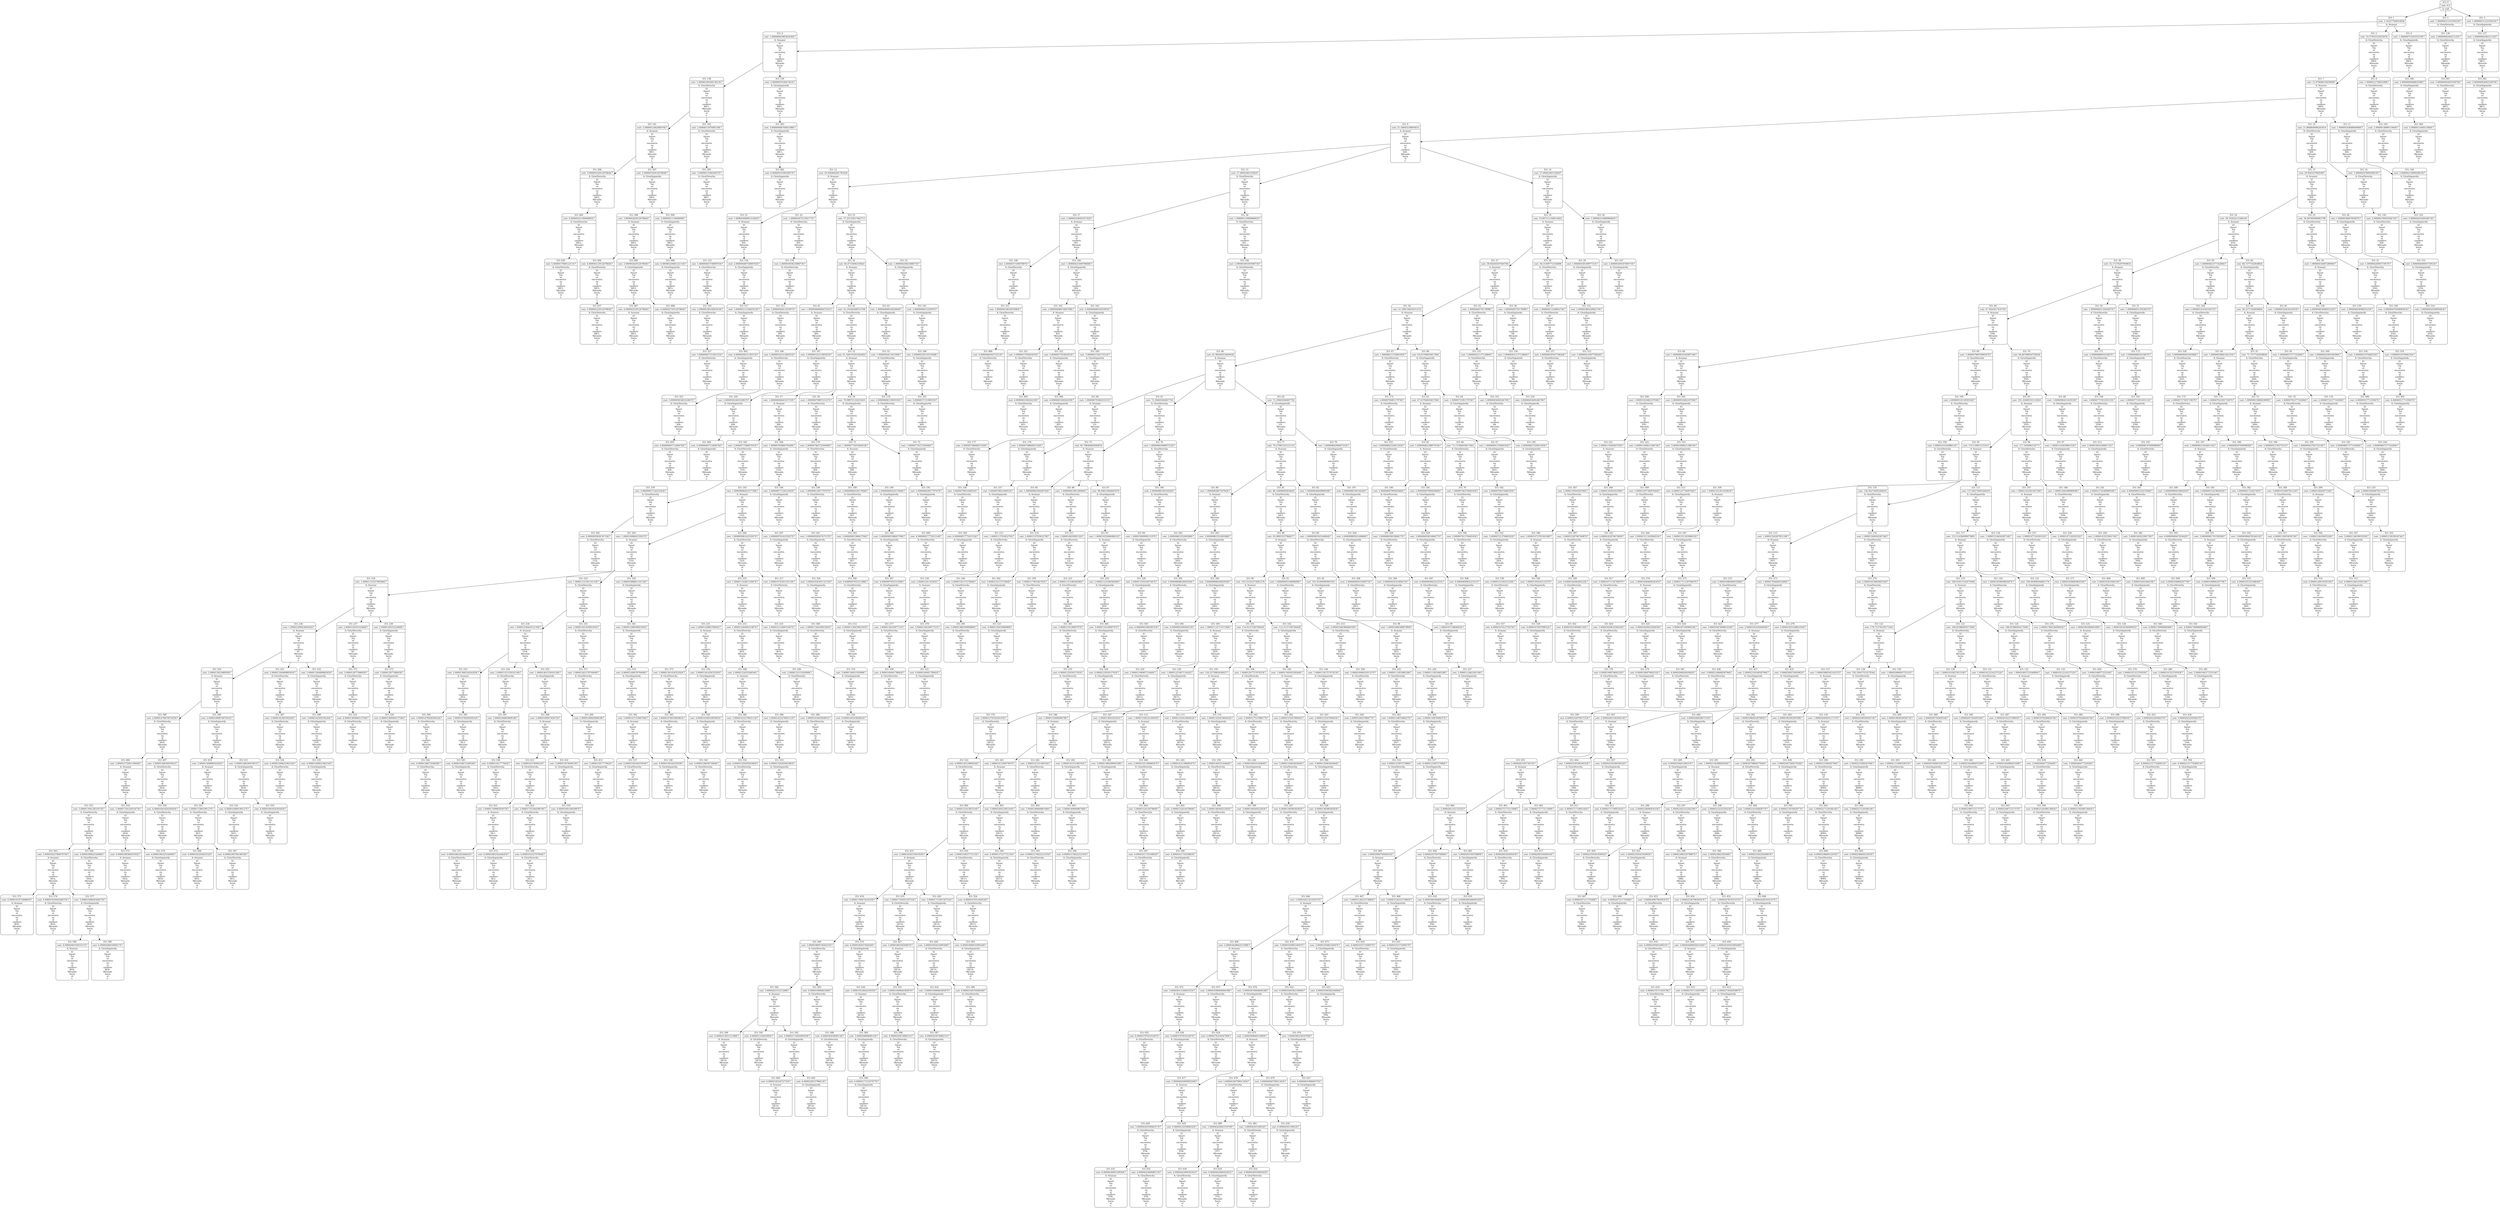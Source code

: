 digraph g {
node [shape = Mrecord];
nodo0[label="{EO: 0|cost: 0.0|A: null}"]
nodo1[label="{EO: 1|cost: 5.16227766016838|A: Avanzar}"]
nodo4[label="{EO: 4|cost: 1.0000006398345636E7|A: Avanzar|El\nSmart\nToy\nse\nencuentra\nen\nel\ncasillero\nME0.\nMirando\nhacia\nel\ne.
}"]
nodo138[label="{EO: 138|cost: 1.0000010634413613E7|A: GirarDerecha|El\nSmart\nToy\nse\nencuentra\nen\nel\ncasillero\nME1.\nMirando\nhacia\nel\ne.
}"]
nodo141[label="{EO: 141|cost: 2.000001246284074E7|A: Avanzar|El\nSmart\nToy\nse\nencuentra\nen\nel\ncasillero\nME1.\nMirando\nhacia\nel\ns.
}"]
nodo306[label="{EO: 306|cost: 3.0000014291267864E7|A: GirarDerecha|El\nSmart\nToy\nse\nencuentra\nen\nel\ncasillero\nME2.\nMirando\nhacia\nel\ns.
}"]
nodo483[label="{EO: 483|cost: 4.0000016119694985E7|A: GirarDerecha|El\nSmart\nToy\nse\nencuentra\nen\nel\ncasillero\nME2.\nMirando\nhacia\nel\no.
}"]
nodo636[label="{EO: 636|cost: 5.000001794812211E7|A: GirarDerecha|El\nSmart\nToy\nse\nencuentra\nen\nel\ncasillero\nME2.\nMirando\nhacia\nel\nn.
}"]

nodo483 -> nodo636;

nodo306 -> nodo483;

nodo141 -> nodo306;
nodo307[label="{EO: 307|cost: 2.0000019291267864E7|A: GirarIzquierda|El\nSmart\nToy\nse\nencuentra\nen\nel\ncasillero\nME2.\nMirando\nhacia\nel\ns.
}"]
nodo308[label="{EO: 308|cost: 3.0000020291267864E7|A: Avanzar|El\nSmart\nToy\nse\nencuentra\nen\nel\ncasillero\nME2.\nMirando\nhacia\nel\ne.
}"]
nodo484[label="{EO: 484|cost: 4.0000021291267864E7|A: GirarDerecha|El\nSmart\nToy\nse\nencuentra\nen\nel\ncasillero\nME3.\nMirando\nhacia\nel\ne.
}"]
nodo637[label="{EO: 637|cost: 5.0000022291267864E7|A: GirarDerecha|El\nSmart\nToy\nse\nencuentra\nen\nel\ncasillero\nME3.\nMirando\nhacia\nel\ns.
}"]

nodo484 -> nodo637;

nodo308 -> nodo484;
nodo485[label="{EO: 485|cost: 3.0000026291267864E7|A: GirarIzquierda|El\nSmart\nToy\nse\nencuentra\nen\nel\ncasillero\nME3.\nMirando\nhacia\nel\ne.
}"]
nodo487[label="{EO: 487|cost: 4.0000025291267864E7|A: Avanzar|El\nSmart\nToy\nse\nencuentra\nen\nel\ncasillero\nME3.\nMirando\nhacia\nel\nn.
}"]

nodo485 -> nodo487;
nodo488[label="{EO: 488|cost: 4.0000027291267864E7|A: GirarIzquierda|El\nSmart\nToy\nse\nencuentra\nen\nel\ncasillero\nME3.\nMirando\nhacia\nel\nn.
}"]

nodo485 -> nodo488;

nodo308 -> nodo485;

nodo307 -> nodo308;
nodo309[label="{EO: 309|cost: 3.000002111969499E7|A: GirarIzquierda|El\nSmart\nToy\nse\nencuentra\nen\nel\ncasillero\nME2.\nMirando\nhacia\nel\ne.
}"]
nodo486[label="{EO: 486|cost: 4.0000022948122114E7|A: GirarIzquierda|El\nSmart\nToy\nse\nencuentra\nen\nel\ncasillero\nME2.\nMirando\nhacia\nel\nn.
}"]

nodo309 -> nodo486;

nodo307 -> nodo309;

nodo141 -> nodo307;

nodo138 -> nodo141;
nodo142[label="{EO: 142|cost: 2.000001187048159E7|A: GirarDerecha|El\nSmart\nToy\nse\nencuentra\nen\nel\ncasillero\nME1.\nMirando\nhacia\nel\ns.
}"]
nodo305[label="{EO: 305|cost: 3.000001310654957E7|A: GirarDerecha|El\nSmart\nToy\nse\nencuentra\nen\nel\ncasillero\nME1.\nMirando\nhacia\nel\no.
}"]

nodo142 -> nodo305;

nodo138 -> nodo142;

nodo4 -> nodo138;
nodo139[label="{EO: 139|cost: 2.000000763441361E7|A: GirarIzquierda|El\nSmart\nToy\nse\nencuentra\nen\nel\ncasillero\nME1.\nMirando\nhacia\nel\ne.
}"]
nodo303[label="{EO: 303|cost: 3.0000008870481588E7|A: GirarIzquierda|El\nSmart\nToy\nse\nencuentra\nen\nel\ncasillero\nME1.\nMirando\nhacia\nel\nn.
}"]
nodo482[label="{EO: 482|cost: 4.000001010654957E7|A: GirarIzquierda|El\nSmart\nToy\nse\nencuentra\nen\nel\ncasillero\nME1.\nMirando\nhacia\nel\no.
}"]

nodo303 -> nodo482;

nodo139 -> nodo303;

nodo4 -> nodo139;

nodo1 -> nodo4;
nodo5[label="{EO: 5|cost: 10.57455532033676|A: GirarDerecha|El\nSmart\nToy\nse\nencuentra\nen\nel\ncasillero\nME0.\nMirando\nhacia\nel\ne.
}"]
nodo7[label="{EO: 7|cost: 15.479680158290087|A: Avanzar|El\nSmart\nToy\nse\nencuentra\nen\nel\ncasillero\nME0.\nMirando\nhacia\nel\ns.
}"]
nodo9[label="{EO: 9|cost: 21.58945238693653|A: Avanzar|El\nSmart\nToy\nse\nencuentra\nen\nel\ncasillero\nKI0.\nMirando\nhacia\nel\ns.
}"]
nodo12[label="{EO: 12|cost: 29.920404281781828|A: Avanzar|El\nSmart\nToy\nse\nencuentra\nen\nel\ncasillero\nKI1.\nMirando\nhacia\nel\ns.
}"]
nodo21[label="{EO: 21|cost: 1.0000036998151492E7|A: Avanzar|El\nSmart\nToy\nse\nencuentra\nen\nel\ncasillero\nKI5.\nMirando\nhacia\nel\ns.
}"]
nodo153[label="{EO: 153|cost: 1.0000046575898703E7|A: GirarDerecha|El\nSmart\nToy\nse\nencuentra\nen\nel\ncasillero\nKI4.\nMirando\nhacia\nel\ns.
}"]
nodo165[label="{EO: 165|cost: 2.0000053653645914E7|A: GirarDerecha|El\nSmart\nToy\nse\nencuentra\nen\nel\ncasillero\nKI4.\nMirando\nhacia\nel\no.
}"]
nodo327[label="{EO: 327|cost: 3.0000060731393125E7|A: GirarDerecha|El\nSmart\nToy\nse\nencuentra\nen\nel\ncasillero\nKI4.\nMirando\nhacia\nel\nn.
}"]

nodo165 -> nodo327;

nodo153 -> nodo165;

nodo21 -> nodo153;
nodo154[label="{EO: 154|cost: 2.0000044075898703E7|A: GirarIzquierda|El\nSmart\nToy\nse\nencuentra\nen\nel\ncasillero\nKI4.\nMirando\nhacia\nel\ns.
}"]
nodo317[label="{EO: 317|cost: 3.0000051153645914E7|A: GirarIzquierda|El\nSmart\nToy\nse\nencuentra\nen\nel\ncasillero\nKI4.\nMirando\nhacia\nel\ne.
}"]
nodo492[label="{EO: 492|cost: 4.000005823139313E7|A: GirarIzquierda|El\nSmart\nToy\nse\nencuentra\nen\nel\ncasillero\nKI4.\nMirando\nhacia\nel\nn.
}"]

nodo317 -> nodo492;

nodo154 -> nodo317;

nodo21 -> nodo154;

nodo12 -> nodo21;
nodo22[label="{EO: 22|cost: 1.0000034751356177E7|A: GirarDerecha|El\nSmart\nToy\nse\nencuentra\nen\nel\ncasillero\nKI5.\nMirando\nhacia\nel\ns.
}"]
nodo150[label="{EO: 150|cost: 2.0000039582308073E7|A: GirarDerecha|El\nSmart\nToy\nse\nencuentra\nen\nel\ncasillero\nKI5.\nMirando\nhacia\nel\no.
}"]
nodo313[label="{EO: 313|cost: 3.000004441325997E7|A: GirarDerecha|El\nSmart\nToy\nse\nencuentra\nen\nel\ncasillero\nKI5.\nMirando\nhacia\nel\nn.
}"]

nodo150 -> nodo313;

nodo22 -> nodo150;

nodo12 -> nodo22;
nodo23[label="{EO: 23|cost: 37.25135617662713|A: GirarIzquierda|El\nSmart\nToy\nse\nencuentra\nen\nel\ncasillero\nKI5.\nMirando\nhacia\nel\ns.
}"]
nodo32[label="{EO: 32|cost: 44.4715094310824|A: Avanzar|El\nSmart\nToy\nse\nencuentra\nen\nel\ncasillero\nKI5.\nMirando\nhacia\nel\ne.
}"]
nodo41[label="{EO: 41|cost: 1.0000048496447241E7|A: Avanzar|El\nSmart\nToy\nse\nencuentra\nen\nel\ncasillero\nKI9.\nMirando\nhacia\nel\ne.
}"]
nodo166[label="{EO: 166|cost: 2.0000052521385055E7|A: GirarDerecha|El\nSmart\nToy\nse\nencuentra\nen\nel\ncasillero\nKI8.\nMirando\nhacia\nel\ne.
}"]
nodo323[label="{EO: 323|cost: 3.0000056546322867E7|A: GirarDerecha|El\nSmart\nToy\nse\nencuentra\nen\nel\ncasillero\nKI8.\nMirando\nhacia\nel\ns.
}"]
nodo493[label="{EO: 493|cost: 4.0000060571260676E7|A: GirarDerecha|El\nSmart\nToy\nse\nencuentra\nen\nel\ncasillero\nKI8.\nMirando\nhacia\nel\no.
}"]

nodo323 -> nodo493;

nodo166 -> nodo323;

nodo41 -> nodo166;
nodo167[label="{EO: 167|cost: 2.0000052521385055E7|A: GirarIzquierda|El\nSmart\nToy\nse\nencuentra\nen\nel\ncasillero\nKI8.\nMirando\nhacia\nel\ne.
}"]
nodo324[label="{EO: 324|cost: 3.0000056546322867E7|A: GirarIzquierda|El\nSmart\nToy\nse\nencuentra\nen\nel\ncasillero\nKI8.\nMirando\nhacia\nel\nn.
}"]
nodo494[label="{EO: 494|cost: 4.0000060571260676E7|A: GirarIzquierda|El\nSmart\nToy\nse\nencuentra\nen\nel\ncasillero\nKI8.\nMirando\nhacia\nel\no.
}"]

nodo324 -> nodo494;

nodo167 -> nodo324;

nodo41 -> nodo167;

nodo32 -> nodo41;
nodo42[label="{EO: 42|cost: 52.19166268553768|A: GirarDerecha|El\nSmart\nToy\nse\nencuentra\nen\nel\ncasillero\nKI9.\nMirando\nhacia\nel\ne.
}"]
nodo52[label="{EO: 52|cost: 61.340191955926855|A: Avanzar|El\nSmart\nToy\nse\nencuentra\nen\nel\ncasillero\nKI9.\nMirando\nhacia\nel\ns.
}"]
nodo57[label="{EO: 57|cost: 1.0000069464335753E7|A: Avanzar|El\nSmart\nToy\nse\nencuentra\nen\nel\ncasillero\nKI6.\nMirando\nhacia\nel\ns.
}"]
nodo183[label="{EO: 183|cost: 2.000007758847955E7|A: GirarDerecha|El\nSmart\nToy\nse\nencuentra\nen\nel\ncasillero\nCO2.\nMirando\nhacia\nel\ns.
}"]
nodo339[label="{EO: 339|cost: 3.0000085712623343E7|A: GirarDerecha|El\nSmart\nToy\nse\nencuentra\nen\nel\ncasillero\nCO2.\nMirando\nhacia\nel\no.
}"]
nodo502[label="{EO: 502|cost: 4.000009383676714E7|A: GirarDerecha|El\nSmart\nToy\nse\nencuentra\nen\nel\ncasillero\nCO2.\nMirando\nhacia\nel\nn.
}"]

nodo339 -> nodo502;

nodo183 -> nodo339;

nodo57 -> nodo183;
nodo184[label="{EO: 184|cost: 1.0000079588479549E7|A: GirarIzquierda|El\nSmart\nToy\nse\nencuentra\nen\nel\ncasillero\nCO2.\nMirando\nhacia\nel\ns.
}"]
nodo193[label="{EO: 193|cost: 1.0000089602357738E7|A: Avanzar|El\nSmart\nToy\nse\nencuentra\nen\nel\ncasillero\nCO2.\nMirando\nhacia\nel\ne.
}"]
nodo205[label="{EO: 205|cost: 1.0000100866235927E7|A: Avanzar|El\nSmart\nToy\nse\nencuentra\nen\nel\ncasillero\nCO3.\nMirando\nhacia\nel\ne.
}"]
nodo218[label="{EO: 218|cost: 1.0000112335780384E7|A: Avanzar|El\nSmart\nToy\nse\nencuentra\nen\nel\ncasillero\nCO4.\nMirando\nhacia\nel\ne.
}"]
nodo236[label="{EO: 236|cost: 1.0000124992384342E7|A: Avanzar|El\nSmart\nToy\nse\nencuentra\nen\nel\ncasillero\nSC.\nMirando\nhacia\nel\ne.
}"]
nodo250[label="{EO: 250|cost: 2.00001345398959E7|A: Avanzar|El\nSmart\nToy\nse\nencuentra\nen\nel\ncasillero\nCO5.\nMirando\nhacia\nel\ne.
}"]
nodo389[label="{EO: 389|cost: 2.0000147087407455E7|A: GirarDerecha|El\nSmart\nToy\nse\nencuentra\nen\nel\ncasillero\nHG0.\nMirando\nhacia\nel\ne.
}"]
nodo406[label="{EO: 406|cost: 3.0000157500119664E7|A: Avanzar|El\nSmart\nToy\nse\nencuentra\nen\nel\ncasillero\nHG0.\nMirando\nhacia\nel\ns.
}"]
nodo553[label="{EO: 553|cost: 3.0000170412831873E7|A: GirarDerecha|El\nSmart\nToy\nse\nencuentra\nen\nel\ncasillero\nHG4.\nMirando\nhacia\nel\ns.
}"]
nodo563[label="{EO: 563|cost: 3.0000182378687974E7|A: Avanzar|El\nSmart\nToy\nse\nencuentra\nen\nel\ncasillero\nHG4.\nMirando\nhacia\nel\no.
}"]
nodo575[label="{EO: 575|cost: 4.000019197349803E7|A: Avanzar|El\nSmart\nToy\nse\nencuentra\nen\nel\ncasillero\nBG0.\nMirando\nhacia\nel\no.
}"]

nodo563 -> nodo575;
nodo576[label="{EO: 576|cost: 4.0000192344544075E7|A: GirarDerecha|El\nSmart\nToy\nse\nencuentra\nen\nel\ncasillero\nBG0.\nMirando\nhacia\nel\no.
}"]

nodo563 -> nodo576;
nodo577[label="{EO: 577|cost: 3.0000194844544075E7|A: GirarIzquierda|El\nSmart\nToy\nse\nencuentra\nen\nel\ncasillero\nBG0.\nMirando\nhacia\nel\no.
}"]
nodo584[label="{EO: 584|cost: 4.000020619363311E7|A: Avanzar|El\nSmart\nToy\nse\nencuentra\nen\nel\ncasillero\nBG0.\nMirando\nhacia\nel\ns.
}"]

nodo577 -> nodo584;
nodo585[label="{EO: 585|cost: 4.000020481040017E7|A: GirarIzquierda|El\nSmart\nToy\nse\nencuentra\nen\nel\ncasillero\nBG0.\nMirando\nhacia\nel\ns.
}"]

nodo577 -> nodo585;

nodo563 -> nodo577;

nodo553 -> nodo563;
nodo564[label="{EO: 564|cost: 4.000018082554408E7|A: GirarDerecha|El\nSmart\nToy\nse\nencuentra\nen\nel\ncasillero\nHG4.\nMirando\nhacia\nel\no.
}"]

nodo553 -> nodo564;

nodo406 -> nodo553;
nodo554[label="{EO: 554|cost: 3.0000175912831873E7|A: GirarIzquierda|El\nSmart\nToy\nse\nencuentra\nen\nel\ncasillero\nHG4.\nMirando\nhacia\nel\ns.
}"]
nodo573[label="{EO: 573|cost: 4.000018836645592E7|A: Avanzar|El\nSmart\nToy\nse\nencuentra\nen\nel\ncasillero\nHG4.\nMirando\nhacia\nel\ne.
}"]

nodo554 -> nodo573;
nodo574[label="{EO: 574|cost: 4.000018632554408E7|A: GirarIzquierda|El\nSmart\nToy\nse\nencuentra\nen\nel\ncasillero\nHG4.\nMirando\nhacia\nel\ne.
}"]

nodo554 -> nodo574;

nodo406 -> nodo554;

nodo389 -> nodo406;
nodo407[label="{EO: 407|cost: 3.000015663491901E7|A: GirarDerecha|El\nSmart\nToy\nse\nencuentra\nen\nel\ncasillero\nHG0.\nMirando\nhacia\nel\ns.
}"]
nodo550[label="{EO: 550|cost: 4.0000166182430565E7|A: GirarDerecha|El\nSmart\nToy\nse\nencuentra\nen\nel\ncasillero\nHG0.\nMirando\nhacia\nel\no.
}"]

nodo407 -> nodo550;

nodo389 -> nodo407;

nodo250 -> nodo389;
nodo390[label="{EO: 390|cost: 2.0000149087407455E7|A: GirarIzquierda|El\nSmart\nToy\nse\nencuentra\nen\nel\ncasillero\nHG0.\nMirando\nhacia\nel\ne.
}"]
nodo410[label="{EO: 410|cost: 3.0000156989654362E7|A: Avanzar|El\nSmart\nToy\nse\nencuentra\nen\nel\ncasillero\nHG0.\nMirando\nhacia\nel\nn.
}"]
nodo551[label="{EO: 551|cost: 3.000017289190127E7|A: GirarDerecha|El\nSmart\nToy\nse\nencuentra\nen\nel\ncasillero\nHG1.\nMirando\nhacia\nel\nn.
}"]
nodo566[label="{EO: 566|cost: 4.000018329365552E7|A: Avanzar|El\nSmart\nToy\nse\nencuentra\nen\nel\ncasillero\nHG1.\nMirando\nhacia\nel\ne.
}"]

nodo551 -> nodo566;
nodo567[label="{EO: 567|cost: 4.000018079414818E7|A: GirarDerecha|El\nSmart\nToy\nse\nencuentra\nen\nel\ncasillero\nHG1.\nMirando\nhacia\nel\ne.
}"]

nodo551 -> nodo567;

nodo410 -> nodo551;
nodo552[label="{EO: 552|cost: 4.000016489190127E7|A: GirarIzquierda|El\nSmart\nToy\nse\nencuentra\nen\nel\ncasillero\nHG1.\nMirando\nhacia\nel\nn.
}"]

nodo410 -> nodo552;

nodo390 -> nodo410;
nodo411[label="{EO: 411|cost: 3.000015863491901E7|A: GirarIzquierda|El\nSmart\nToy\nse\nencuentra\nen\nel\ncasillero\nHG0.\nMirando\nhacia\nel\nn.
}"]
nodo555[label="{EO: 555|cost: 4.0000168182430565E7|A: GirarIzquierda|El\nSmart\nToy\nse\nencuentra\nen\nel\ncasillero\nHG0.\nMirando\nhacia\nel\no.
}"]

nodo411 -> nodo555;

nodo390 -> nodo411;

nodo250 -> nodo390;

nodo236 -> nodo250;
nodo251[label="{EO: 251|cost: 2.0000133648988303E7|A: GirarDerecha|El\nSmart\nToy\nse\nencuentra\nen\nel\ncasillero\nCO5.\nMirando\nhacia\nel\ne.
}"]
nodo387[label="{EO: 387|cost: 3.000014230559226E7|A: GirarDerecha|El\nSmart\nToy\nse\nencuentra\nen\nel\ncasillero\nCO5.\nMirando\nhacia\nel\ns.
}"]
nodo534[label="{EO: 534|cost: 4.0000150962196216E7|A: GirarDerecha|El\nSmart\nToy\nse\nencuentra\nen\nel\ncasillero\nCO5.\nMirando\nhacia\nel\no.
}"]

nodo387 -> nodo534;

nodo251 -> nodo387;

nodo236 -> nodo251;
nodo252[label="{EO: 252|cost: 2.0000133648988303E7|A: GirarIzquierda|El\nSmart\nToy\nse\nencuentra\nen\nel\ncasillero\nCO5.\nMirando\nhacia\nel\ne.
}"]
nodo388[label="{EO: 388|cost: 3.000014230559226E7|A: GirarIzquierda|El\nSmart\nToy\nse\nencuentra\nen\nel\ncasillero\nCO5.\nMirando\nhacia\nel\nn.
}"]
nodo535[label="{EO: 535|cost: 4.0000150962196216E7|A: GirarIzquierda|El\nSmart\nToy\nse\nencuentra\nen\nel\ncasillero\nCO5.\nMirando\nhacia\nel\no.
}"]

nodo388 -> nodo535;

nodo252 -> nodo388;

nodo236 -> nodo252;

nodo218 -> nodo236;
nodo237[label="{EO: 237|cost: 2.000012055532484E7|A: GirarDerecha|El\nSmart\nToy\nse\nencuentra\nen\nel\ncasillero\nSC.\nMirando\nhacia\nel\ne.
}"]
nodo372[label="{EO: 372|cost: 3.00001287748693E7|A: GirarDerecha|El\nSmart\nToy\nse\nencuentra\nen\nel\ncasillero\nSC.\nMirando\nhacia\nel\ns.
}"]
nodo523[label="{EO: 523|cost: 4.0000136994413756E7|A: GirarDerecha|El\nSmart\nToy\nse\nencuentra\nen\nel\ncasillero\nSC.\nMirando\nhacia\nel\no.
}"]

nodo372 -> nodo523;

nodo237 -> nodo372;

nodo218 -> nodo237;
nodo238[label="{EO: 238|cost: 2.000012055532484E7|A: GirarIzquierda|El\nSmart\nToy\nse\nencuentra\nen\nel\ncasillero\nSC.\nMirando\nhacia\nel\ne.
}"]
nodo373[label="{EO: 373|cost: 3.00001287748693E7|A: GirarIzquierda|El\nSmart\nToy\nse\nencuentra\nen\nel\ncasillero\nSC.\nMirando\nhacia\nel\nn.
}"]
nodo524[label="{EO: 524|cost: 4.0000136994413756E7|A: GirarIzquierda|El\nSmart\nToy\nse\nencuentra\nen\nel\ncasillero\nSC.\nMirando\nhacia\nel\no.
}"]

nodo373 -> nodo524;

nodo238 -> nodo373;

nodo218 -> nodo238;

nodo205 -> nodo218;
nodo219[label="{EO: 219|cost: 1.0000112130114116E7|A: GirarDerecha|El\nSmart\nToy\nse\nencuentra\nen\nel\ncasillero\nCO4.\nMirando\nhacia\nel\ne.
}"]
nodo234[label="{EO: 234|cost: 1.0000125642012136E7|A: Avanzar|El\nSmart\nToy\nse\nencuentra\nen\nel\ncasillero\nCO4.\nMirando\nhacia\nel\ns.
}"]
nodo253[label="{EO: 253|cost: 2.0000136652424283E7|A: Avanzar|El\nSmart\nToy\nse\nencuentra\nen\nel\ncasillero\nHL0.\nMirando\nhacia\nel\ns.
}"]
nodo394[label="{EO: 394|cost: 3.0000147662836432E7|A: GirarDerecha|El\nSmart\nToy\nse\nencuentra\nen\nel\ncasillero\nHL3.\nMirando\nhacia\nel\ns.
}"]
nodo542[label="{EO: 542|cost: 4.000015867324858E7|A: GirarDerecha|El\nSmart\nToy\nse\nencuentra\nen\nel\ncasillero\nHL3.\nMirando\nhacia\nel\no.
}"]

nodo394 -> nodo542;

nodo253 -> nodo394;
nodo395[label="{EO: 395|cost: 3.0000147662836432E7|A: GirarIzquierda|El\nSmart\nToy\nse\nencuentra\nen\nel\ncasillero\nHL3.\nMirando\nhacia\nel\ns.
}"]
nodo543[label="{EO: 543|cost: 4.000015867324858E7|A: GirarIzquierda|El\nSmart\nToy\nse\nencuentra\nen\nel\ncasillero\nHL3.\nMirando\nhacia\nel\ne.
}"]

nodo395 -> nodo543;

nodo253 -> nodo395;

nodo234 -> nodo253;
nodo254[label="{EO: 254|cost: 2.0000135153910156E7|A: GirarDerecha|El\nSmart\nToy\nse\nencuentra\nen\nel\ncasillero\nHL0.\nMirando\nhacia\nel\ns.
}"]
nodo391[label="{EO: 391|cost: 3.000014466580818E7|A: GirarDerecha|El\nSmart\nToy\nse\nencuentra\nen\nel\ncasillero\nHL0.\nMirando\nhacia\nel\no.
}"]
nodo536[label="{EO: 536|cost: 4.00001541777062E7|A: GirarDerecha|El\nSmart\nToy\nse\nencuentra\nen\nel\ncasillero\nHL0.\nMirando\nhacia\nel\nn.
}"]

nodo391 -> nodo536;

nodo254 -> nodo391;

nodo234 -> nodo254;
nodo255[label="{EO: 255|cost: 1.0000140153910156E7|A: GirarIzquierda|El\nSmart\nToy\nse\nencuentra\nen\nel\ncasillero\nHL0.\nMirando\nhacia\nel\ns.
}"]
nodo268[label="{EO: 268|cost: 2.000014994742673E7|A: Avanzar|El\nSmart\nToy\nse\nencuentra\nen\nel\ncasillero\nHL0.\nMirando\nhacia\nel\ne.
}"]
nodo413[label="{EO: 413|cost: 2.00001637409433E7|A: GirarDerecha|El\nSmart\nToy\nse\nencuentra\nen\nel\ncasillero\nHL1.\nMirando\nhacia\nel\ne.
}"]
nodo421[label="{EO: 421|cost: 3.0000174998593975E7|A: Avanzar|El\nSmart\nToy\nse\nencuentra\nen\nel\ncasillero\nHL1.\nMirando\nhacia\nel\ns.
}"]
nodo571[label="{EO: 571|cost: 4.0000186256244645E7|A: GirarDerecha|El\nSmart\nToy\nse\nencuentra\nen\nel\ncasillero\nHL2.\nMirando\nhacia\nel\ns.
}"]

nodo421 -> nodo571;
nodo572[label="{EO: 572|cost: 4.0000186256244645E7|A: GirarIzquierda|El\nSmart\nToy\nse\nencuentra\nen\nel\ncasillero\nHL2.\nMirando\nhacia\nel\ns.
}"]

nodo421 -> nodo572;

nodo413 -> nodo421;
nodo422[label="{EO: 422|cost: 3.0000173534459874E7|A: GirarDerecha|El\nSmart\nToy\nse\nencuentra\nen\nel\ncasillero\nHL1.\nMirando\nhacia\nel\ns.
}"]
nodo568[label="{EO: 568|cost: 4.000018332797644E7|A: GirarDerecha|El\nSmart\nToy\nse\nencuentra\nen\nel\ncasillero\nHL1.\nMirando\nhacia\nel\no.
}"]

nodo422 -> nodo568;

nodo413 -> nodo422;

nodo268 -> nodo413;
nodo414[label="{EO: 414|cost: 3.00001597409433E7|A: GirarIzquierda|El\nSmart\nToy\nse\nencuentra\nen\nel\ncasillero\nHL1.\nMirando\nhacia\nel\ne.
}"]
nodo559[label="{EO: 559|cost: 4.000016953445987E7|A: GirarIzquierda|El\nSmart\nToy\nse\nencuentra\nen\nel\ncasillero\nHL1.\nMirando\nhacia\nel\nn.
}"]

nodo414 -> nodo559;

nodo268 -> nodo414;

nodo255 -> nodo268;
nodo269[label="{EO: 269|cost: 2.000014966580818E7|A: GirarIzquierda|El\nSmart\nToy\nse\nencuentra\nen\nel\ncasillero\nHL0.\nMirando\nhacia\nel\ne.
}"]
nodo412[label="{EO: 412|cost: 3.00001591777062E7|A: GirarIzquierda|El\nSmart\nToy\nse\nencuentra\nen\nel\ncasillero\nHL0.\nMirando\nhacia\nel\nn.
}"]

nodo269 -> nodo412;

nodo255 -> nodo269;

nodo234 -> nodo255;

nodo219 -> nodo234;
nodo235[label="{EO: 235|cost: 2.0000120143992305E7|A: GirarDerecha|El\nSmart\nToy\nse\nencuentra\nen\nel\ncasillero\nCO4.\nMirando\nhacia\nel\ns.
}"]
nodo371[label="{EO: 371|cost: 3.0000128157870494E7|A: GirarDerecha|El\nSmart\nToy\nse\nencuentra\nen\nel\ncasillero\nCO4.\nMirando\nhacia\nel\no.
}"]

nodo235 -> nodo371;

nodo219 -> nodo235;

nodo205 -> nodo219;
nodo220[label="{EO: 220|cost: 2.0000108880114116E7|A: GirarIzquierda|El\nSmart\nToy\nse\nencuentra\nen\nel\ncasillero\nCO4.\nMirando\nhacia\nel\ne.
}"]
nodo361[label="{EO: 361|cost: 3.0000116893992305E7|A: GirarIzquierda|El\nSmart\nToy\nse\nencuentra\nen\nel\ncasillero\nCO4.\nMirando\nhacia\nel\nn.
}"]
nodo518[label="{EO: 518|cost: 4.0000124907870494E7|A: GirarIzquierda|El\nSmart\nToy\nse\nencuentra\nen\nel\ncasillero\nCO4.\nMirando\nhacia\nel\no.
}"]

nodo361 -> nodo518;

nodo220 -> nodo361;

nodo205 -> nodo220;

nodo193 -> nodo205;
nodo206[label="{EO: 206|cost: 1.0000099616235927E7|A: GirarDerecha|El\nSmart\nToy\nse\nencuentra\nen\nel\ncasillero\nCO3.\nMirando\nhacia\nel\ne.
}"]
nodo216[label="{EO: 216|cost: 1.0000111628133947E7|A: Avanzar|El\nSmart\nToy\nse\nencuentra\nen\nel\ncasillero\nCO3.\nMirando\nhacia\nel\ns.
}"]
nodo231[label="{EO: 231|cost: 2.000012288578462E7|A: Avanzar|El\nSmart\nToy\nse\nencuentra\nen\nel\ncasillero\nBC0.\nMirando\nhacia\nel\ns.
}"]
nodo375[label="{EO: 375|cost: 2.0000136143435292E7|A: GirarDerecha|El\nSmart\nToy\nse\nencuentra\nen\nel\ncasillero\nBC2.\nMirando\nhacia\nel\ns.
}"]
nodo392[label="{EO: 392|cost: 3.000014715384744E7|A: Avanzar|El\nSmart\nToy\nse\nencuentra\nen\nel\ncasillero\nBC2.\nMirando\nhacia\nel\no.
}"]
nodo537[label="{EO: 537|cost: 4.000015816425959E7|A: GirarDerecha|El\nSmart\nToy\nse\nencuentra\nen\nel\ncasillero\nBC3.\nMirando\nhacia\nel\no.
}"]

nodo392 -> nodo537;
nodo538[label="{EO: 538|cost: 4.000015816425959E7|A: GirarIzquierda|El\nSmart\nToy\nse\nencuentra\nen\nel\ncasillero\nBC3.\nMirando\nhacia\nel\no.
}"]

nodo392 -> nodo538;

nodo375 -> nodo392;
nodo393[label="{EO: 393|cost: 3.0000147401085965E7|A: GirarDerecha|El\nSmart\nToy\nse\nencuentra\nen\nel\ncasillero\nBC2.\nMirando\nhacia\nel\no.
}"]
nodo541[label="{EO: 541|cost: 4.000015865873664E7|A: GirarDerecha|El\nSmart\nToy\nse\nencuentra\nen\nel\ncasillero\nBC2.\nMirando\nhacia\nel\nn.
}"]

nodo393 -> nodo541;

nodo375 -> nodo393;

nodo231 -> nodo375;
nodo376[label="{EO: 376|cost: 3.0000134143435292E7|A: GirarIzquierda|El\nSmart\nToy\nse\nencuentra\nen\nel\ncasillero\nBC2.\nMirando\nhacia\nel\ns.
}"]
nodo529[label="{EO: 529|cost: 4.0000145401085965E7|A: GirarIzquierda|El\nSmart\nToy\nse\nencuentra\nen\nel\ncasillero\nBC2.\nMirando\nhacia\nel\ne.
}"]

nodo376 -> nodo529;

nodo231 -> nodo376;

nodo216 -> nodo231;
nodo232[label="{EO: 232|cost: 1.0000122640031967E7|A: GirarDerecha|El\nSmart\nToy\nse\nencuentra\nen\nel\ncasillero\nBC0.\nMirando\nhacia\nel\ns.
}"]
nodo248[label="{EO: 248|cost: 2.000013243354854E7|A: Avanzar|El\nSmart\nToy\nse\nencuentra\nen\nel\ncasillero\nBC0.\nMirando\nhacia\nel\no.
}"]
nodo385[label="{EO: 385|cost: 3.0000142227065112E7|A: GirarDerecha|El\nSmart\nToy\nse\nencuentra\nen\nel\ncasillero\nBC1.\nMirando\nhacia\nel\no.
}"]
nodo532[label="{EO: 532|cost: 4.0000152020581685E7|A: GirarDerecha|El\nSmart\nToy\nse\nencuentra\nen\nel\ncasillero\nBC1.\nMirando\nhacia\nel\nn.
}"]

nodo385 -> nodo532;

nodo248 -> nodo385;
nodo386[label="{EO: 386|cost: 3.0000142227065112E7|A: GirarIzquierda|El\nSmart\nToy\nse\nencuentra\nen\nel\ncasillero\nBC1.\nMirando\nhacia\nel\no.
}"]
nodo533[label="{EO: 533|cost: 4.0000152020581685E7|A: GirarIzquierda|El\nSmart\nToy\nse\nencuentra\nen\nel\ncasillero\nBC1.\nMirando\nhacia\nel\ns.
}"]

nodo386 -> nodo533;

nodo248 -> nodo386;

nodo232 -> nodo248;
nodo249[label="{EO: 249|cost: 2.000013215192999E7|A: GirarDerecha|El\nSmart\nToy\nse\nencuentra\nen\nel\ncasillero\nBC0.\nMirando\nhacia\nel\no.
}"]
nodo384[label="{EO: 384|cost: 3.000014166382801E7|A: GirarDerecha|El\nSmart\nToy\nse\nencuentra\nen\nel\ncasillero\nBC0.\nMirando\nhacia\nel\nn.
}"]

nodo249 -> nodo384;

nodo232 -> nodo249;

nodo216 -> nodo232;
nodo233[label="{EO: 233|cost: 2.0000121140031967E7|A: GirarIzquierda|El\nSmart\nToy\nse\nencuentra\nen\nel\ncasillero\nBC0.\nMirando\nhacia\nel\ns.
}"]
nodo374[label="{EO: 374|cost: 3.000013065192999E7|A: GirarIzquierda|El\nSmart\nToy\nse\nencuentra\nen\nel\ncasillero\nBC0.\nMirando\nhacia\nel\ne.
}"]
nodo526[label="{EO: 526|cost: 4.000014016382801E7|A: GirarIzquierda|El\nSmart\nToy\nse\nencuentra\nen\nel\ncasillero\nBC0.\nMirando\nhacia\nel\nn.
}"]

nodo374 -> nodo526;

nodo233 -> nodo374;

nodo216 -> nodo233;

nodo206 -> nodo216;
nodo217[label="{EO: 217|cost: 2.0000107630114116E7|A: GirarDerecha|El\nSmart\nToy\nse\nencuentra\nen\nel\ncasillero\nCO3.\nMirando\nhacia\nel\ns.
}"]
nodo360[label="{EO: 360|cost: 3.0000115643992305E7|A: GirarDerecha|El\nSmart\nToy\nse\nencuentra\nen\nel\ncasillero\nCO3.\nMirando\nhacia\nel\no.
}"]

nodo217 -> nodo360;

nodo206 -> nodo217;

nodo193 -> nodo206;
nodo207[label="{EO: 207|cost: 2.0000097616235927E7|A: GirarIzquierda|El\nSmart\nToy\nse\nencuentra\nen\nel\ncasillero\nCO3.\nMirando\nhacia\nel\ne.
}"]
nodo354[label="{EO: 354|cost: 3.0000105630114116E7|A: GirarIzquierda|El\nSmart\nToy\nse\nencuentra\nen\nel\ncasillero\nCO3.\nMirando\nhacia\nel\nn.
}"]
nodo512[label="{EO: 512|cost: 4.0000113643992305E7|A: GirarIzquierda|El\nSmart\nToy\nse\nencuentra\nen\nel\ncasillero\nCO3.\nMirando\nhacia\nel\no.
}"]

nodo354 -> nodo512;

nodo207 -> nodo354;

nodo193 -> nodo207;

nodo184 -> nodo193;
nodo194[label="{EO: 194|cost: 2.0000087712623343E7|A: GirarIzquierda|El\nSmart\nToy\nse\nencuentra\nen\nel\ncasillero\nCO2.\nMirando\nhacia\nel\ne.
}"]
nodo347[label="{EO: 347|cost: 3.0000095836767137E7|A: GirarIzquierda|El\nSmart\nToy\nse\nencuentra\nen\nel\ncasillero\nCO2.\nMirando\nhacia\nel\nn.
}"]

nodo194 -> nodo347;

nodo184 -> nodo194;

nodo57 -> nodo184;

nodo52 -> nodo57;
nodo58[label="{EO: 58|cost: 1.0000067988721227E7|A: GirarDerecha|El\nSmart\nToy\nse\nencuentra\nen\nel\ncasillero\nKI6.\nMirando\nhacia\nel\ns.
}"]
nodo179[label="{EO: 179|cost: 2.0000074637250498E7|A: GirarDerecha|El\nSmart\nToy\nse\nencuentra\nen\nel\ncasillero\nKI6.\nMirando\nhacia\nel\no.
}"]
nodo338[label="{EO: 338|cost: 3.0000081285779767E7|A: GirarDerecha|El\nSmart\nToy\nse\nencuentra\nen\nel\ncasillero\nKI6.\nMirando\nhacia\nel\nn.
}"]

nodo179 -> nodo338;

nodo58 -> nodo179;

nodo52 -> nodo58;
nodo59[label="{EO: 59|cost: 70.98872122631603|A: GirarIzquierda|El\nSmart\nToy\nse\nencuentra\nen\nel\ncasillero\nKI6.\nMirando\nhacia\nel\ns.
}"]
nodo71[label="{EO: 71|cost: 1.0000077505369416E7|A: Avanzar|El\nSmart\nToy\nse\nencuentra\nen\nel\ncasillero\nKI6.\nMirando\nhacia\nel\ne.
}"]
nodo189[label="{EO: 189|cost: 2.0000084022017606E7|A: GirarDerecha|El\nSmart\nToy\nse\nencuentra\nen\nel\ncasillero\nKI7.\nMirando\nhacia\nel\ne.
}"]
nodo343[label="{EO: 343|cost: 3.0000090538665794E7|A: GirarDerecha|El\nSmart\nToy\nse\nencuentra\nen\nel\ncasillero\nKI7.\nMirando\nhacia\nel\ns.
}"]
nodo506[label="{EO: 506|cost: 4.000009705531398E7|A: GirarDerecha|El\nSmart\nToy\nse\nencuentra\nen\nel\ncasillero\nKI7.\nMirando\nhacia\nel\no.
}"]

nodo343 -> nodo506;

nodo189 -> nodo343;

nodo71 -> nodo189;
nodo190[label="{EO: 190|cost: 2.0000084022017606E7|A: GirarIzquierda|El\nSmart\nToy\nse\nencuentra\nen\nel\ncasillero\nKI7.\nMirando\nhacia\nel\ne.
}"]
nodo344[label="{EO: 344|cost: 3.0000090538665794E7|A: GirarIzquierda|El\nSmart\nToy\nse\nencuentra\nen\nel\ncasillero\nKI7.\nMirando\nhacia\nel\nn.
}"]
nodo507[label="{EO: 507|cost: 4.000009705531398E7|A: GirarIzquierda|El\nSmart\nToy\nse\nencuentra\nen\nel\ncasillero\nKI7.\nMirando\nhacia\nel\no.
}"]

nodo344 -> nodo507;

nodo190 -> nodo344;

nodo71 -> nodo190;

nodo59 -> nodo71;
nodo72[label="{EO: 72|cost: 1.0000077637250496E7|A: GirarIzquierda|El\nSmart\nToy\nse\nencuentra\nen\nel\ncasillero\nKI6.\nMirando\nhacia\nel\ne.
}"]
nodo191[label="{EO: 191|cost: 2.0000084285779767E7|A: GirarIzquierda|El\nSmart\nToy\nse\nencuentra\nen\nel\ncasillero\nKI6.\nMirando\nhacia\nel\nn.
}"]

nodo72 -> nodo191;

nodo59 -> nodo72;

nodo52 -> nodo59;

nodo42 -> nodo52;
nodo53[label="{EO: 53|cost: 1.000005641181594E7|A: GirarDerecha|El\nSmart\nToy\nse\nencuentra\nen\nel\ncasillero\nKI9.\nMirando\nhacia\nel\ns.
}"]
nodo170[label="{EO: 170|cost: 2.0000060631969195E7|A: GirarDerecha|El\nSmart\nToy\nse\nencuentra\nen\nel\ncasillero\nKI9.\nMirando\nhacia\nel\no.
}"]

nodo53 -> nodo170;

nodo42 -> nodo53;

nodo32 -> nodo42;
nodo43[label="{EO: 43|cost: 1.0000048691662684E7|A: GirarIzquierda|El\nSmart\nToy\nse\nencuentra\nen\nel\ncasillero\nKI9.\nMirando\nhacia\nel\ne.
}"]
nodo168[label="{EO: 168|cost: 2.0000052911815938E7|A: GirarIzquierda|El\nSmart\nToy\nse\nencuentra\nen\nel\ncasillero\nKI9.\nMirando\nhacia\nel\nn.
}"]
nodo325[label="{EO: 325|cost: 3.000005713196919E7|A: GirarIzquierda|El\nSmart\nToy\nse\nencuentra\nen\nel\ncasillero\nKI9.\nMirando\nhacia\nel\no.
}"]

nodo168 -> nodo325;

nodo43 -> nodo168;

nodo32 -> nodo43;

nodo23 -> nodo32;
nodo33[label="{EO: 33|cost: 1.0000042082308073E7|A: GirarIzquierda|El\nSmart\nToy\nse\nencuentra\nen\nel\ncasillero\nKI5.\nMirando\nhacia\nel\ne.
}"]
nodo161[label="{EO: 161|cost: 2.000004691325997E7|A: GirarIzquierda|El\nSmart\nToy\nse\nencuentra\nen\nel\ncasillero\nKI5.\nMirando\nhacia\nel\nn.
}"]

nodo33 -> nodo161;

nodo23 -> nodo33;

nodo12 -> nodo23;

nodo9 -> nodo12;
nodo13[label="{EO: 13|cost: 27.69922461558297|A: GirarDerecha|El\nSmart\nToy\nse\nencuentra\nen\nel\ncasillero\nKI1.\nMirando\nhacia\nel\ns.
}"]
nodo17[label="{EO: 17|cost: 1.0000032400101742E7|A: Avanzar|El\nSmart\nToy\nse\nencuentra\nen\nel\ncasillero\nKI1.\nMirando\nhacia\nel\no.
}"]
nodo148[label="{EO: 148|cost: 2.000003710097887E7|A: GirarDerecha|El\nSmart\nToy\nse\nencuentra\nen\nel\ncasillero\nKI2.\nMirando\nhacia\nel\no.
}"]
nodo311[label="{EO: 311|cost: 3.0000041801855996E7|A: GirarDerecha|El\nSmart\nToy\nse\nencuentra\nen\nel\ncasillero\nKI2.\nMirando\nhacia\nel\nn.
}"]
nodo489[label="{EO: 489|cost: 4.000004650273312E7|A: GirarDerecha|El\nSmart\nToy\nse\nencuentra\nen\nel\ncasillero\nKI2.\nMirando\nhacia\nel\ne.
}"]

nodo311 -> nodo489;

nodo148 -> nodo311;

nodo17 -> nodo148;
nodo149[label="{EO: 149|cost: 1.0000042100978868E7|A: GirarIzquierda|El\nSmart\nToy\nse\nencuentra\nen\nel\ncasillero\nKI2.\nMirando\nhacia\nel\no.
}"]
nodo162[label="{EO: 162|cost: 2.0000049847406708E7|A: Avanzar|El\nSmart\nToy\nse\nencuentra\nen\nel\ncasillero\nKI2.\nMirando\nhacia\nel\ns.
}"]
nodo321[label="{EO: 321|cost: 3.000005759383455E7|A: GirarDerecha|El\nSmart\nToy\nse\nencuentra\nen\nel\ncasillero\nKI3.\nMirando\nhacia\nel\ns.
}"]
nodo495[label="{EO: 495|cost: 4.000006534026239E7|A: GirarDerecha|El\nSmart\nToy\nse\nencuentra\nen\nel\ncasillero\nKI3.\nMirando\nhacia\nel\no.
}"]

nodo321 -> nodo495;

nodo162 -> nodo321;
nodo322[label="{EO: 322|cost: 3.000005759383455E7|A: GirarIzquierda|El\nSmart\nToy\nse\nencuentra\nen\nel\ncasillero\nKI3.\nMirando\nhacia\nel\ns.
}"]
nodo496[label="{EO: 496|cost: 4.000006534026239E7|A: GirarIzquierda|El\nSmart\nToy\nse\nencuentra\nen\nel\ncasillero\nKI3.\nMirando\nhacia\nel\ne.
}"]

nodo322 -> nodo496;

nodo162 -> nodo322;

nodo149 -> nodo162;
nodo163[label="{EO: 163|cost: 2.0000046801855993E7|A: GirarIzquierda|El\nSmart\nToy\nse\nencuentra\nen\nel\ncasillero\nKI2.\nMirando\nhacia\nel\ns.
}"]
nodo320[label="{EO: 320|cost: 3.000005150273312E7|A: GirarIzquierda|El\nSmart\nToy\nse\nencuentra\nen\nel\ncasillero\nKI2.\nMirando\nhacia\nel\ne.
}"]

nodo163 -> nodo320;

nodo149 -> nodo163;

nodo17 -> nodo149;

nodo13 -> nodo17;
nodo18[label="{EO: 18|cost: 1.0000031308996845E7|A: GirarDerecha|El\nSmart\nToy\nse\nencuentra\nen\nel\ncasillero\nKI1.\nMirando\nhacia\nel\no.
}"]
nodo146[label="{EO: 146|cost: 2.0000034918769073E7|A: GirarDerecha|El\nSmart\nToy\nse\nencuentra\nen\nel\ncasillero\nKI1.\nMirando\nhacia\nel\nn.
}"]

nodo18 -> nodo146;

nodo13 -> nodo18;

nodo9 -> nodo13;
nodo14[label="{EO: 14|cost: 27.69922461558297|A: GirarIzquierda|El\nSmart\nToy\nse\nencuentra\nen\nel\ncasillero\nKI1.\nMirando\nhacia\nel\ns.
}"]
nodo19[label="{EO: 19|cost: 33.007111168514925|A: Avanzar|El\nSmart\nToy\nse\nencuentra\nen\nel\ncasillero\nKI1.\nMirando\nhacia\nel\ne.
}"]
nodo27[label="{EO: 27|cost: 38.04264507444766|A: Avanzar|El\nSmart\nToy\nse\nencuentra\nen\nel\ncasillero\nKi10.\nMirando\nhacia\nel\ne.
}"]
nodo34[label="{EO: 34|cost: 51.590156629312155|A: Avanzar|El\nSmart\nToy\nse\nencuentra\nen\nel\ncasillero\nSK.\nMirando\nhacia\nel\ne.
}"]
nodo46[label="{EO: 46|cost: 61.99240353669458|A: Avanzar|El\nSmart\nToy\nse\nencuentra\nen\nel\ncasillero\nLI0.\nMirando\nhacia\nel\ne.
}"]
nodo60[label="{EO: 60|cost: 1.0000067938625531E7|A: Avanzar|El\nSmart\nToy\nse\nencuentra\nen\nel\ncasillero\nLI1.\nMirando\nhacia\nel\ne.
}"]
nodo177[label="{EO: 177|cost: 2.0000073884847526E7|A: GirarDerecha|El\nSmart\nToy\nse\nencuentra\nen\nel\ncasillero\nDE1.\nMirando\nhacia\nel\ne.
}"]
nodo336[label="{EO: 336|cost: 3.000007983106952E7|A: GirarDerecha|El\nSmart\nToy\nse\nencuentra\nen\nel\ncasillero\nDE1.\nMirando\nhacia\nel\ns.
}"]
nodo499[label="{EO: 499|cost: 4.0000085777291514E7|A: GirarDerecha|El\nSmart\nToy\nse\nencuentra\nen\nel\ncasillero\nDE1.\nMirando\nhacia\nel\no.
}"]

nodo336 -> nodo499;

nodo177 -> nodo336;

nodo60 -> nodo177;
nodo178[label="{EO: 178|cost: 2.0000073884847526E7|A: GirarIzquierda|El\nSmart\nToy\nse\nencuentra\nen\nel\ncasillero\nDE1.\nMirando\nhacia\nel\ne.
}"]
nodo337[label="{EO: 337|cost: 3.000007983106952E7|A: GirarIzquierda|El\nSmart\nToy\nse\nencuentra\nen\nel\ncasillero\nDE1.\nMirando\nhacia\nel\nn.
}"]
nodo500[label="{EO: 500|cost: 4.0000085777291514E7|A: GirarIzquierda|El\nSmart\nToy\nse\nencuentra\nen\nel\ncasillero\nDE1.\nMirando\nhacia\nel\no.
}"]

nodo337 -> nodo500;

nodo178 -> nodo337;

nodo60 -> nodo178;

nodo46 -> nodo60;
nodo61[label="{EO: 61|cost: 72.39465044407702|A: GirarDerecha|El\nSmart\nToy\nse\nencuentra\nen\nel\ncasillero\nLI1.\nMirando\nhacia\nel\ne.
}"]
nodo75[label="{EO: 75|cost: 85.79640469506839|A: Avanzar|El\nSmart\nToy\nse\nencuentra\nen\nel\ncasillero\nLI1.\nMirando\nhacia\nel\ns.
}"]
nodo85[label="{EO: 85|cost: 1.0000098250028742E7|A: Avanzar|El\nSmart\nToy\nse\nencuentra\nen\nel\ncasillero\nLI2.\nMirando\nhacia\nel\ns.
}"]
nodo213[label="{EO: 213|cost: 1.000011370365279E7|A: GirarDerecha|El\nSmart\nToy\nse\nencuentra\nen\nel\ncasillero\nLI3.\nMirando\nhacia\nel\ns.
}"]
nodo239[label="{EO: 239|cost: 2.0000124116365E7|A: Avanzar|El\nSmart\nToy\nse\nencuentra\nen\nel\ncasillero\nLI3.\nMirando\nhacia\nel\no.
}"]
nodo377[label="{EO: 377|cost: 3.000013452907721E7|A: GirarDerecha|El\nSmart\nToy\nse\nencuentra\nen\nel\ncasillero\nLI4.\nMirando\nhacia\nel\no.
}"]
nodo530[label="{EO: 530|cost: 4.000014494178942E7|A: GirarDerecha|El\nSmart\nToy\nse\nencuentra\nen\nel\ncasillero\nLI4.\nMirando\nhacia\nel\nn.
}"]

nodo377 -> nodo530;

nodo239 -> nodo377;
nodo378[label="{EO: 378|cost: 3.000013452907721E7|A: GirarIzquierda|El\nSmart\nToy\nse\nencuentra\nen\nel\ncasillero\nLI4.\nMirando\nhacia\nel\no.
}"]
nodo531[label="{EO: 531|cost: 4.000014494178942E7|A: GirarIzquierda|El\nSmart\nToy\nse\nencuentra\nen\nel\ncasillero\nLI4.\nMirando\nhacia\nel\ns.
}"]

nodo378 -> nodo531;

nodo239 -> nodo378;

nodo213 -> nodo239;
nodo240[label="{EO: 240|cost: 2.000012615727684E7|A: GirarDerecha|El\nSmart\nToy\nse\nencuentra\nen\nel\ncasillero\nLI3.\nMirando\nhacia\nel\no.
}"]
nodo381[label="{EO: 381|cost: 3.0000138610900886E7|A: GirarDerecha|El\nSmart\nToy\nse\nencuentra\nen\nel\ncasillero\nLI3.\nMirando\nhacia\nel\nn.
}"]

nodo240 -> nodo381;

nodo213 -> nodo240;

nodo85 -> nodo213;
nodo214[label="{EO: 214|cost: 2.000011070365279E7|A: GirarIzquierda|El\nSmart\nToy\nse\nencuentra\nen\nel\ncasillero\nLI3.\nMirando\nhacia\nel\ns.
}"]
nodo362[label="{EO: 362|cost: 3.000012315727684E7|A: GirarIzquierda|El\nSmart\nToy\nse\nencuentra\nen\nel\ncasillero\nLI3.\nMirando\nhacia\nel\ne.
}"]
nodo521[label="{EO: 521|cost: 4.000013561090089E7|A: GirarIzquierda|El\nSmart\nToy\nse\nencuentra\nen\nel\ncasillero\nLI3.\nMirando\nhacia\nel\nn.
}"]

nodo362 -> nodo521;

nodo214 -> nodo362;

nodo85 -> nodo214;

nodo75 -> nodo85;
nodo86[label="{EO: 86|cost: 1.0000096198158946E7|A: GirarDerecha|El\nSmart\nToy\nse\nencuentra\nen\nel\ncasillero\nLI2.\nMirando\nhacia\nel\ns.
}"]
nodo211[label="{EO: 211|cost: 2.00001065999132E7|A: GirarDerecha|El\nSmart\nToy\nse\nencuentra\nen\nel\ncasillero\nLI2.\nMirando\nhacia\nel\no.
}"]
nodo359[label="{EO: 359|cost: 3.000011700166745E7|A: GirarDerecha|El\nSmart\nToy\nse\nencuentra\nen\nel\ncasillero\nLI2.\nMirando\nhacia\nel\nn.
}"]

nodo211 -> nodo359;

nodo86 -> nodo211;

nodo75 -> nodo86;
nodo87[label="{EO: 87|cost: 98.69815894605976|A: GirarIzquierda|El\nSmart\nToy\nse\nencuentra\nen\nel\ncasillero\nLI2.\nMirando\nhacia\nel\ns.
}"]
nodo93[label="{EO: 93|cost: 1.0000105508408621E7|A: Avanzar|El\nSmart\nToy\nse\nencuentra\nen\nel\ncasillero\nLI2.\nMirando\nhacia\nel\ne.
}"]
nodo223[label="{EO: 223|cost: 2.0000112318658296E7|A: GirarDerecha|El\nSmart\nToy\nse\nencuentra\nen\nel\ncasillero\nDE0.\nMirando\nhacia\nel\ne.
}"]
nodo365[label="{EO: 365|cost: 3.000011912890797E7|A: GirarDerecha|El\nSmart\nToy\nse\nencuentra\nen\nel\ncasillero\nDE0.\nMirando\nhacia\nel\ns.
}"]
nodo519[label="{EO: 519|cost: 4.000012593915765E7|A: GirarDerecha|El\nSmart\nToy\nse\nencuentra\nen\nel\ncasillero\nDE0.\nMirando\nhacia\nel\no.
}"]

nodo365 -> nodo519;

nodo223 -> nodo365;

nodo93 -> nodo223;
nodo224[label="{EO: 224|cost: 2.0000112318658296E7|A: GirarIzquierda|El\nSmart\nToy\nse\nencuentra\nen\nel\ncasillero\nDE0.\nMirando\nhacia\nel\ne.
}"]
nodo366[label="{EO: 366|cost: 3.000011912890797E7|A: GirarIzquierda|El\nSmart\nToy\nse\nencuentra\nen\nel\ncasillero\nDE0.\nMirando\nhacia\nel\nn.
}"]
nodo520[label="{EO: 520|cost: 4.000012593915765E7|A: GirarIzquierda|El\nSmart\nToy\nse\nencuentra\nen\nel\ncasillero\nDE0.\nMirando\nhacia\nel\no.
}"]

nodo366 -> nodo520;

nodo224 -> nodo366;

nodo93 -> nodo224;

nodo87 -> nodo93;
nodo94[label="{EO: 94|cost: 1.0000109099913197E7|A: GirarIzquierda|El\nSmart\nToy\nse\nencuentra\nen\nel\ncasillero\nLI2.\nMirando\nhacia\nel\ne.
}"]
nodo228[label="{EO: 228|cost: 2.0000119501667447E7|A: GirarIzquierda|El\nSmart\nToy\nse\nencuentra\nen\nel\ncasillero\nLI2.\nMirando\nhacia\nel\nn.
}"]

nodo94 -> nodo228;

nodo87 -> nodo94;

nodo75 -> nodo87;

nodo61 -> nodo75;
nodo76[label="{EO: 76|cost: 1.0000080296897352E7|A: GirarDerecha|El\nSmart\nToy\nse\nencuentra\nen\nel\ncasillero\nLI1.\nMirando\nhacia\nel\ns.
}"]
nodo196[label="{EO: 196|cost: 2.000008819914426E7|A: GirarDerecha|El\nSmart\nToy\nse\nencuentra\nen\nel\ncasillero\nLI1.\nMirando\nhacia\nel\no.
}"]

nodo76 -> nodo196;

nodo61 -> nodo76;

nodo46 -> nodo61;
nodo62[label="{EO: 62|cost: 72.39465044407702|A: GirarIzquierda|El\nSmart\nToy\nse\nencuentra\nen\nel\ncasillero\nLI1.\nMirando\nhacia\nel\ne.
}"]
nodo77[label="{EO: 77|cost: 79.27981525121152|A: Avanzar|El\nSmart\nToy\nse\nencuentra\nen\nel\ncasillero\nLI1.\nMirando\nhacia\nel\nn.
}"]
nodo80[label="{EO: 80|cost: 1.000008280750782E7|A: Avanzar|El\nSmart\nToy\nse\nencuentra\nen\nel\ncasillero\nDE3.\nMirando\nhacia\nel\nn.
}"]
nodo202[label="{EO: 202|cost: 2.0000086335200388E7|A: GirarDerecha|El\nSmart\nToy\nse\nencuentra\nen\nel\ncasillero\nDE6.\nMirando\nhacia\nel\nn.
}"]
nodo345[label="{EO: 345|cost: 3.0000089862892956E7|A: GirarDerecha|El\nSmart\nToy\nse\nencuentra\nen\nel\ncasillero\nDE6.\nMirando\nhacia\nel\ne.
}"]
nodo503[label="{EO: 503|cost: 4.000009339058553E7|A: GirarDerecha|El\nSmart\nToy\nse\nencuentra\nen\nel\ncasillero\nDE6.\nMirando\nhacia\nel\ns.
}"]

nodo345 -> nodo503;

nodo202 -> nodo345;

nodo80 -> nodo202;
nodo203[label="{EO: 203|cost: 2.0000086335200388E7|A: GirarIzquierda|El\nSmart\nToy\nse\nencuentra\nen\nel\ncasillero\nDE6.\nMirando\nhacia\nel\nn.
}"]
nodo346[label="{EO: 346|cost: 3.0000089862892956E7|A: GirarIzquierda|El\nSmart\nToy\nse\nencuentra\nen\nel\ncasillero\nDE6.\nMirando\nhacia\nel\no.
}"]
nodo504[label="{EO: 504|cost: 4.000009339058553E7|A: GirarIzquierda|El\nSmart\nToy\nse\nencuentra\nen\nel\ncasillero\nDE6.\nMirando\nhacia\nel\ns.
}"]

nodo346 -> nodo504;

nodo203 -> nodo346;

nodo80 -> nodo203;

nodo77 -> nodo80;
nodo81[label="{EO: 81|cost: 86.16498005834602|A: GirarDerecha|El\nSmart\nToy\nse\nencuentra\nen\nel\ncasillero\nDE3.\nMirando\nhacia\nel\nn.
}"]
nodo88[label="{EO: 88|cost: 93.98953537868277|A: Avanzar|El\nSmart\nToy\nse\nencuentra\nen\nel\ncasillero\nDE3.\nMirando\nhacia\nel\ne.
}"]
nodo90[label="{EO: 90|cost: 103.25162272681278|A: Avanzar|El\nSmart\nToy\nse\nencuentra\nen\nel\ncasillero\nDE2.\nMirando\nhacia\nel\ne.
}"]
nodo100[label="{EO: 100|cost: 1.0000111471167184E7|A: Avanzar|El\nSmart\nToy\nse\nencuentra\nen\nel\ncasillero\nDE9.\nMirando\nhacia\nel\ne.
}"]
nodo229[label="{EO: 229|cost: 2.0000119690711644E7|A: GirarDerecha|El\nSmart\nToy\nse\nencuentra\nen\nel\ncasillero\nDE12.\nMirando\nhacia\nel\ne.
}"]
nodo370[label="{EO: 370|cost: 3.0000127910256103E7|A: GirarDerecha|El\nSmart\nToy\nse\nencuentra\nen\nel\ncasillero\nDE12.\nMirando\nhacia\nel\ns.
}"]
nodo522[label="{EO: 522|cost: 4.000013612980056E7|A: GirarDerecha|El\nSmart\nToy\nse\nencuentra\nen\nel\ncasillero\nDE12.\nMirando\nhacia\nel\no.
}"]

nodo370 -> nodo522;

nodo229 -> nodo370;

nodo100 -> nodo229;
nodo230[label="{EO: 230|cost: 1.0000122190711642E7|A: GirarIzquierda|El\nSmart\nToy\nse\nencuentra\nen\nel\ncasillero\nDE12.\nMirando\nhacia\nel\ne.
}"]
nodo246[label="{EO: 246|cost: 1.000013349609678E7|A: Avanzar|El\nSmart\nToy\nse\nencuentra\nen\nel\ncasillero\nDE12.\nMirando\nhacia\nel\nn.
}"]
nodo261[label="{EO: 261|cost: 2.000014150997497E7|A: Avanzar|El\nSmart\nToy\nse\nencuentra\nen\nel\ncasillero\nSD.\nMirando\nhacia\nel\nn.
}"]
nodo400[label="{EO: 400|cost: 2.000015102385316E7|A: GirarDerecha|El\nSmart\nToy\nse\nencuentra\nen\nel\ncasillero\nDE13.\nMirando\nhacia\nel\nn.
}"]
nodo415[label="{EO: 415|cost: 2.0000163037001956E7|A: Avanzar|El\nSmart\nToy\nse\nencuentra\nen\nel\ncasillero\nDE13.\nMirando\nhacia\nel\ne.
}"]
nodo418[label="{EO: 418|cost: 3.0000174047414105E7|A: Avanzar|El\nSmart\nToy\nse\nencuentra\nen\nel\ncasillero\nDE14.\nMirando\nhacia\nel\ne.
}"]
nodo569[label="{EO: 569|cost: 3.0000188057826255E7|A: GirarDerecha|El\nSmart\nToy\nse\nencuentra\nen\nel\ncasillero\nDE15.\nMirando\nhacia\nel\ne.
}"]
nodo582[label="{EO: 582|cost: 3.000020215121288E7|A: Avanzar|El\nSmart\nToy\nse\nencuentra\nen\nel\ncasillero\nDE15.\nMirando\nhacia\nel\ns.
}"]
nodo590[label="{EO: 590|cost: 4.000021365121288E7|A: Avanzar|El\nSmart\nToy\nse\nencuentra\nen\nel\ncasillero\nDE16.\nMirando\nhacia\nel\ns.
}"]

nodo582 -> nodo590;
nodo591[label="{EO: 591|cost: 4.00002132445995E7|A: GirarDerecha|El\nSmart\nToy\nse\nencuentra\nen\nel\ncasillero\nDE16.\nMirando\nhacia\nel\ns.
}"]

nodo582 -> nodo591;
nodo592[label="{EO: 592|cost: 3.0000217244599503E7|A: GirarIzquierda|El\nSmart\nToy\nse\nencuentra\nen\nel\ncasillero\nDE16.\nMirando\nhacia\nel\ns.
}"]
nodo600[label="{EO: 600|cost: 4.000023032472735E7|A: Avanzar|El\nSmart\nToy\nse\nencuentra\nen\nel\ncasillero\nDE16.\nMirando\nhacia\nel\ne.
}"]

nodo592 -> nodo600;
nodo601[label="{EO: 601|cost: 4.000022833798613E7|A: GirarIzquierda|El\nSmart\nToy\nse\nencuentra\nen\nel\ncasillero\nDE16.\nMirando\nhacia\nel\ne.
}"]

nodo592 -> nodo601;

nodo582 -> nodo592;

nodo569 -> nodo582;
nodo583[label="{EO: 583|cost: 4.00001990682384E7|A: GirarDerecha|El\nSmart\nToy\nse\nencuentra\nen\nel\ncasillero\nDE15.\nMirando\nhacia\nel\ns.
}"]

nodo569 -> nodo583;

nodo418 -> nodo569;
nodo570[label="{EO: 570|cost: 4.000018505782626E7|A: GirarIzquierda|El\nSmart\nToy\nse\nencuentra\nen\nel\ncasillero\nDE15.\nMirando\nhacia\nel\ne.
}"]

nodo418 -> nodo570;

nodo415 -> nodo418;
nodo419[label="{EO: 419|cost: 2.0000175050150752E7|A: GirarDerecha|El\nSmart\nToy\nse\nencuentra\nen\nel\ncasillero\nDE14.\nMirando\nhacia\nel\ne.
}"]
nodo427[label="{EO: 427|cost: 2.000018625839467E7|A: Avanzar|El\nSmart\nToy\nse\nencuentra\nen\nel\ncasillero\nDE14.\nMirando\nhacia\nel\ns.
}"]
nodo430[label="{EO: 430|cost: 3.0000195382623035E7|A: Avanzar|El\nSmart\nToy\nse\nencuentra\nen\nel\ncasillero\nDE19.\nMirando\nhacia\nel\ns.
}"]
nodo588[label="{EO: 588|cost: 4.00002045068514E7|A: GirarDerecha|El\nSmart\nToy\nse\nencuentra\nen\nel\ncasillero\nDE18.\nMirando\nhacia\nel\ns.
}"]

nodo430 -> nodo588;
nodo589[label="{EO: 589|cost: 3.00002080068514E7|A: GirarIzquierda|El\nSmart\nToy\nse\nencuentra\nen\nel\ncasillero\nDE18.\nMirando\nhacia\nel\ns.
}"]
nodo598[label="{EO: 598|cost: 4.000021713107977E7|A: GirarIzquierda|El\nSmart\nToy\nse\nencuentra\nen\nel\ncasillero\nDE18.\nMirando\nhacia\nel\ne.
}"]

nodo589 -> nodo598;

nodo430 -> nodo589;

nodo427 -> nodo430;
nodo431[label="{EO: 431|cost: 3.0000194966638587E7|A: GirarDerecha|El\nSmart\nToy\nse\nencuentra\nen\nel\ncasillero\nDE19.\nMirando\nhacia\nel\ns.
}"]
nodo586[label="{EO: 586|cost: 4.000020367488251E7|A: GirarDerecha|El\nSmart\nToy\nse\nencuentra\nen\nel\ncasillero\nDE19.\nMirando\nhacia\nel\no.
}"]

nodo431 -> nodo586;

nodo427 -> nodo431;
nodo432[label="{EO: 432|cost: 3.0000194966638587E7|A: GirarIzquierda|El\nSmart\nToy\nse\nencuentra\nen\nel\ncasillero\nDE19.\nMirando\nhacia\nel\ns.
}"]
nodo587[label="{EO: 587|cost: 4.000020367488251E7|A: GirarIzquierda|El\nSmart\nToy\nse\nencuentra\nen\nel\ncasillero\nDE19.\nMirando\nhacia\nel\ne.
}"]

nodo432 -> nodo587;

nodo427 -> nodo432;

nodo419 -> nodo427;
nodo428[label="{EO: 428|cost: 3.0000183563299548E7|A: GirarDerecha|El\nSmart\nToy\nse\nencuentra\nen\nel\ncasillero\nDE14.\nMirando\nhacia\nel\ns.
}"]
nodo580[label="{EO: 580|cost: 4.000019207644834E7|A: GirarDerecha|El\nSmart\nToy\nse\nencuentra\nen\nel\ncasillero\nDE14.\nMirando\nhacia\nel\no.
}"]

nodo428 -> nodo580;

nodo419 -> nodo428;

nodo415 -> nodo419;
nodo420[label="{EO: 420|cost: 3.0000171550150752E7|A: GirarIzquierda|El\nSmart\nToy\nse\nencuentra\nen\nel\ncasillero\nDE14.\nMirando\nhacia\nel\ne.
}"]
nodo565[label="{EO: 565|cost: 4.0000180063299544E7|A: GirarIzquierda|El\nSmart\nToy\nse\nencuentra\nen\nel\ncasillero\nDE14.\nMirando\nhacia\nel\nn.
}"]

nodo420 -> nodo565;

nodo415 -> nodo420;

nodo400 -> nodo415;
nodo416[label="{EO: 416|cost: 3.000015903773135E7|A: GirarDerecha|El\nSmart\nToy\nse\nencuentra\nen\nel\ncasillero\nDE13.\nMirando\nhacia\nel\ne.
}"]
nodo556[label="{EO: 556|cost: 4.000016705160954E7|A: GirarDerecha|El\nSmart\nToy\nse\nencuentra\nen\nel\ncasillero\nDE13.\nMirando\nhacia\nel\ns.
}"]

nodo416 -> nodo556;

nodo400 -> nodo416;

nodo261 -> nodo400;
nodo401[label="{EO: 401|cost: 3.000014952385316E7|A: GirarIzquierda|El\nSmart\nToy\nse\nencuentra\nen\nel\ncasillero\nDE13.\nMirando\nhacia\nel\nn.
}"]
nodo544[label="{EO: 544|cost: 4.000015753773135E7|A: GirarIzquierda|El\nSmart\nToy\nse\nencuentra\nen\nel\ncasillero\nDE13.\nMirando\nhacia\nel\no.
}"]

nodo401 -> nodo544;

nodo261 -> nodo401;

nodo246 -> nodo261;
nodo262[label="{EO: 262|cost: 2.000014155148192E7|A: GirarDerecha|El\nSmart\nToy\nse\nencuentra\nen\nel\ncasillero\nSD.\nMirando\nhacia\nel\nn.
}"]
nodo402[label="{EO: 402|cost: 3.000014960686706E7|A: GirarDerecha|El\nSmart\nToy\nse\nencuentra\nen\nel\ncasillero\nSD.\nMirando\nhacia\nel\ne.
}"]
nodo545[label="{EO: 545|cost: 4.0000157662252195E7|A: GirarDerecha|El\nSmart\nToy\nse\nencuentra\nen\nel\ncasillero\nSD.\nMirando\nhacia\nel\ns.
}"]

nodo402 -> nodo545;

nodo262 -> nodo402;

nodo246 -> nodo262;
nodo263[label="{EO: 263|cost: 2.000014155148192E7|A: GirarIzquierda|El\nSmart\nToy\nse\nencuentra\nen\nel\ncasillero\nSD.\nMirando\nhacia\nel\nn.
}"]
nodo403[label="{EO: 403|cost: 3.000014960686706E7|A: GirarIzquierda|El\nSmart\nToy\nse\nencuentra\nen\nel\ncasillero\nSD.\nMirando\nhacia\nel\no.
}"]
nodo546[label="{EO: 546|cost: 4.0000157662252195E7|A: GirarIzquierda|El\nSmart\nToy\nse\nencuentra\nen\nel\ncasillero\nSD.\nMirando\nhacia\nel\ns.
}"]

nodo403 -> nodo546;

nodo263 -> nodo403;

nodo246 -> nodo263;

nodo230 -> nodo246;
nodo247[label="{EO: 247|cost: 2.00001304102561E7|A: GirarIzquierda|El\nSmart\nToy\nse\nencuentra\nen\nel\ncasillero\nDE12.\nMirando\nhacia\nel\nn.
}"]
nodo383[label="{EO: 383|cost: 3.0000138629800558E7|A: GirarIzquierda|El\nSmart\nToy\nse\nencuentra\nen\nel\ncasillero\nDE12.\nMirando\nhacia\nel\no.
}"]

nodo247 -> nodo383;

nodo230 -> nodo247;

nodo100 -> nodo230;

nodo90 -> nodo100;
nodo101[label="{EO: 101|cost: 114.0137100749428|A: GirarDerecha|El\nSmart\nToy\nse\nencuentra\nen\nel\ncasillero\nDE9.\nMirando\nhacia\nel\ne.
}"]
nodo105[label="{EO: 105|cost: 124.52758826360277|A: Avanzar|El\nSmart\nToy\nse\nencuentra\nen\nel\ncasillero\nDE9.\nMirando\nhacia\nel\ns.
}"]
nodo112[label="{EO: 112|cost: 1.0000133823218403E7|A: Avanzar|El\nSmart\nToy\nse\nencuentra\nen\nel\ncasillero\nDE10.\nMirando\nhacia\nel\ns.
}"]
nodo264[label="{EO: 264|cost: 2.0000143118848547E7|A: GirarDerecha|El\nSmart\nToy\nse\nencuentra\nen\nel\ncasillero\nDE11.\nMirando\nhacia\nel\ns.
}"]
nodo404[label="{EO: 404|cost: 3.000015241447869E7|A: GirarDerecha|El\nSmart\nToy\nse\nencuentra\nen\nel\ncasillero\nDE11.\nMirando\nhacia\nel\no.
}"]
nodo547[label="{EO: 547|cost: 4.000016171010883E7|A: GirarDerecha|El\nSmart\nToy\nse\nencuentra\nen\nel\ncasillero\nDE11.\nMirando\nhacia\nel\nn.
}"]

nodo404 -> nodo547;

nodo264 -> nodo404;

nodo112 -> nodo264;
nodo265[label="{EO: 265|cost: 2.0000143118848547E7|A: GirarIzquierda|El\nSmart\nToy\nse\nencuentra\nen\nel\ncasillero\nDE11.\nMirando\nhacia\nel\ns.
}"]
nodo405[label="{EO: 405|cost: 3.000015241447869E7|A: GirarIzquierda|El\nSmart\nToy\nse\nencuentra\nen\nel\ncasillero\nDE11.\nMirando\nhacia\nel\ne.
}"]
nodo548[label="{EO: 548|cost: 4.000016171010883E7|A: GirarIzquierda|El\nSmart\nToy\nse\nencuentra\nen\nel\ncasillero\nDE11.\nMirando\nhacia\nel\nn.
}"]

nodo405 -> nodo548;

nodo265 -> nodo405;

nodo112 -> nodo265;

nodo105 -> nodo112;
nodo113[label="{EO: 113|cost: 1.0000132541466452E7|A: GirarDerecha|El\nSmart\nToy\nse\nencuentra\nen\nel\ncasillero\nDE10.\nMirando\nhacia\nel\ns.
}"]
nodo259[label="{EO: 259|cost: 2.000014055534464E7|A: GirarDerecha|El\nSmart\nToy\nse\nencuentra\nen\nel\ncasillero\nDE10.\nMirando\nhacia\nel\no.
}"]
nodo398[label="{EO: 398|cost: 3.000014856922283E7|A: GirarDerecha|El\nSmart\nToy\nse\nencuentra\nen\nel\ncasillero\nDE10.\nMirando\nhacia\nel\nn.
}"]

nodo259 -> nodo398;

nodo113 -> nodo259;

nodo105 -> nodo113;
nodo114[label="{EO: 114|cost: 1.0000132541466452E7|A: GirarIzquierda|El\nSmart\nToy\nse\nencuentra\nen\nel\ncasillero\nDE10.\nMirando\nhacia\nel\ns.
}"]
nodo260[label="{EO: 260|cost: 2.000014055534464E7|A: GirarIzquierda|El\nSmart\nToy\nse\nencuentra\nen\nel\ncasillero\nDE10.\nMirando\nhacia\nel\ne.
}"]
nodo399[label="{EO: 399|cost: 3.000014856922283E7|A: GirarIzquierda|El\nSmart\nToy\nse\nencuentra\nen\nel\ncasillero\nDE10.\nMirando\nhacia\nel\nn.
}"]

nodo260 -> nodo399;

nodo114 -> nodo260;

nodo105 -> nodo114;

nodo101 -> nodo105;
nodo106[label="{EO: 106|cost: 1.0000120775797423E7|A: GirarDerecha|El\nSmart\nToy\nse\nencuentra\nen\nel\ncasillero\nDE9.\nMirando\nhacia\nel\ns.
}"]
nodo245[label="{EO: 245|cost: 2.000012753788477E7|A: GirarDerecha|El\nSmart\nToy\nse\nencuentra\nen\nel\ncasillero\nDE9.\nMirando\nhacia\nel\no.
}"]

nodo106 -> nodo245;

nodo101 -> nodo106;

nodo90 -> nodo101;
nodo102[label="{EO: 102|cost: 112.5137100749428|A: GirarIzquierda|El\nSmart\nToy\nse\nencuentra\nen\nel\ncasillero\nDE9.\nMirando\nhacia\nel\ne.
}"]
nodo103[label="{EO: 103|cost: 1.0000119030358264E7|A: Avanzar|El\nSmart\nToy\nse\nencuentra\nen\nel\ncasillero\nDE9.\nMirando\nhacia\nel\nn.
}"]
nodo242[label="{EO: 242|cost: 2.000012554700645E7|A: GirarDerecha|El\nSmart\nToy\nse\nencuentra\nen\nel\ncasillero\nDE8.\nMirando\nhacia\nel\nn.
}"]
nodo379[label="{EO: 379|cost: 3.000013206365464E7|A: GirarDerecha|El\nSmart\nToy\nse\nencuentra\nen\nel\ncasillero\nDE8.\nMirando\nhacia\nel\ne.
}"]
nodo527[label="{EO: 527|cost: 4.000013858030283E7|A: GirarDerecha|El\nSmart\nToy\nse\nencuentra\nen\nel\ncasillero\nDE8.\nMirando\nhacia\nel\ns.
}"]

nodo379 -> nodo527;

nodo242 -> nodo379;

nodo103 -> nodo242;
nodo243[label="{EO: 243|cost: 2.000012554700645E7|A: GirarIzquierda|El\nSmart\nToy\nse\nencuentra\nen\nel\ncasillero\nDE8.\nMirando\nhacia\nel\nn.
}"]
nodo380[label="{EO: 380|cost: 3.000013206365464E7|A: GirarIzquierda|El\nSmart\nToy\nse\nencuentra\nen\nel\ncasillero\nDE8.\nMirando\nhacia\nel\no.
}"]
nodo528[label="{EO: 528|cost: 4.000013858030283E7|A: GirarIzquierda|El\nSmart\nToy\nse\nencuentra\nen\nel\ncasillero\nDE8.\nMirando\nhacia\nel\ns.
}"]

nodo380 -> nodo528;

nodo243 -> nodo380;

nodo103 -> nodo243;

nodo102 -> nodo103;
nodo104[label="{EO: 104|cost: 1.0000119275797423E7|A: GirarIzquierda|El\nSmart\nToy\nse\nencuentra\nen\nel\ncasillero\nDE9.\nMirando\nhacia\nel\nn.
}"]
nodo244[label="{EO: 244|cost: 2.000012603788477E7|A: GirarIzquierda|El\nSmart\nToy\nse\nencuentra\nen\nel\ncasillero\nDE9.\nMirando\nhacia\nel\no.
}"]

nodo104 -> nodo244;

nodo102 -> nodo104;

nodo90 -> nodo102;

nodo88 -> nodo90;
nodo91[label="{EO: 91|cost: 1.0000099314090699E7|A: GirarDerecha|El\nSmart\nToy\nse\nencuentra\nen\nel\ncasillero\nDE2.\nMirando\nhacia\nel\ne.
}"]
nodo215[label="{EO: 215|cost: 2.0000104638646018E7|A: GirarDerecha|El\nSmart\nToy\nse\nencuentra\nen\nel\ncasillero\nDE2.\nMirando\nhacia\nel\ns.
}"]
nodo358[label="{EO: 358|cost: 3.0000109963201337E7|A: GirarDerecha|El\nSmart\nToy\nse\nencuentra\nen\nel\ncasillero\nDE2.\nMirando\nhacia\nel\no.
}"]

nodo215 -> nodo358;

nodo91 -> nodo215;

nodo88 -> nodo91;
nodo92[label="{EO: 92|cost: 101.81409069901953|A: GirarIzquierda|El\nSmart\nToy\nse\nencuentra\nen\nel\ncasillero\nDE2.\nMirando\nhacia\nel\ne.
}"]
nodo98[label="{EO: 98|cost: 1.0000106834887989E7|A: Avanzar|El\nSmart\nToy\nse\nencuentra\nen\nel\ncasillero\nDE2.\nMirando\nhacia\nel\nn.
}"]
nodo225[label="{EO: 225|cost: 2.000011185568528E7|A: GirarDerecha|El\nSmart\nToy\nse\nencuentra\nen\nel\ncasillero\nDE7.\nMirando\nhacia\nel\nn.
}"]
nodo363[label="{EO: 363|cost: 3.000011687648257E7|A: GirarDerecha|El\nSmart\nToy\nse\nencuentra\nen\nel\ncasillero\nDE7.\nMirando\nhacia\nel\ne.
}"]
nodo516[label="{EO: 516|cost: 4.000012189727986E7|A: GirarDerecha|El\nSmart\nToy\nse\nencuentra\nen\nel\ncasillero\nDE7.\nMirando\nhacia\nel\ns.
}"]

nodo363 -> nodo516;

nodo225 -> nodo363;

nodo98 -> nodo225;
nodo226[label="{EO: 226|cost: 2.000011185568528E7|A: GirarIzquierda|El\nSmart\nToy\nse\nencuentra\nen\nel\ncasillero\nDE7.\nMirando\nhacia\nel\nn.
}"]
nodo364[label="{EO: 364|cost: 3.000011687648257E7|A: GirarIzquierda|El\nSmart\nToy\nse\nencuentra\nen\nel\ncasillero\nDE7.\nMirando\nhacia\nel\no.
}"]
nodo517[label="{EO: 517|cost: 4.000012189727986E7|A: GirarIzquierda|El\nSmart\nToy\nse\nencuentra\nen\nel\ncasillero\nDE7.\nMirando\nhacia\nel\ns.
}"]

nodo364 -> nodo517;

nodo226 -> nodo364;

nodo98 -> nodo226;

nodo92 -> nodo98;
nodo99[label="{EO: 99|cost: 1.000010713864602E7|A: GirarIzquierda|El\nSmart\nToy\nse\nencuentra\nen\nel\ncasillero\nDE2.\nMirando\nhacia\nel\nn.
}"]
nodo227[label="{EO: 227|cost: 2.000011246320134E7|A: GirarIzquierda|El\nSmart\nToy\nse\nencuentra\nen\nel\ncasillero\nDE2.\nMirando\nhacia\nel\no.
}"]

nodo99 -> nodo227;

nodo92 -> nodo99;

nodo88 -> nodo92;

nodo81 -> nodo88;
nodo89[label="{EO: 89|cost: 1.0000090550144864E7|A: GirarDerecha|El\nSmart\nToy\nse\nencuentra\nen\nel\ncasillero\nDE3.\nMirando\nhacia\nel\ne.
}"]
nodo208[label="{EO: 208|cost: 2.0000094935309675E7|A: GirarDerecha|El\nSmart\nToy\nse\nencuentra\nen\nel\ncasillero\nDE3.\nMirando\nhacia\nel\ns.
}"]

nodo89 -> nodo208;

nodo81 -> nodo89;

nodo77 -> nodo81;
nodo82[label="{EO: 82|cost: 1.0000083664980058E7|A: GirarIzquierda|El\nSmart\nToy\nse\nencuentra\nen\nel\ncasillero\nDE3.\nMirando\nhacia\nel\nn.
}"]
nodo204[label="{EO: 204|cost: 2.0000088050144866E7|A: GirarIzquierda|El\nSmart\nToy\nse\nencuentra\nen\nel\ncasillero\nDE3.\nMirando\nhacia\nel\no.
}"]
nodo348[label="{EO: 348|cost: 3.0000092435309675E7|A: GirarIzquierda|El\nSmart\nToy\nse\nencuentra\nen\nel\ncasillero\nDE3.\nMirando\nhacia\nel\ns.
}"]

nodo204 -> nodo348;

nodo82 -> nodo204;

nodo77 -> nodo82;

nodo62 -> nodo77;
nodo78[label="{EO: 78|cost: 1.0000080296897352E7|A: GirarIzquierda|El\nSmart\nToy\nse\nencuentra\nen\nel\ncasillero\nLI1.\nMirando\nhacia\nel\nn.
}"]
nodo197[label="{EO: 197|cost: 2.000008819914426E7|A: GirarIzquierda|El\nSmart\nToy\nse\nencuentra\nen\nel\ncasillero\nLI1.\nMirando\nhacia\nel\no.
}"]

nodo78 -> nodo197;

nodo62 -> nodo78;

nodo46 -> nodo62;

nodo34 -> nodo46;
nodo47[label="{EO: 47|cost: 1.0000061137668185E7|A: GirarDerecha|El\nSmart\nToy\nse\nencuentra\nen\nel\ncasillero\nLI0.\nMirando\nhacia\nel\ne.
}"]
nodo173[label="{EO: 173|cost: 2.000007068517974E7|A: GirarDerecha|El\nSmart\nToy\nse\nencuentra\nen\nel\ncasillero\nLI0.\nMirando\nhacia\nel\ns.
}"]
nodo333[label="{EO: 333|cost: 3.0000080232691295E7|A: GirarDerecha|El\nSmart\nToy\nse\nencuentra\nen\nel\ncasillero\nLI0.\nMirando\nhacia\nel\no.
}"]

nodo173 -> nodo333;

nodo47 -> nodo173;

nodo34 -> nodo47;
nodo48[label="{EO: 48|cost: 63.63766818417665|A: GirarIzquierda|El\nSmart\nToy\nse\nencuentra\nen\nel\ncasillero\nLI0.\nMirando\nhacia\nel\ne.
}"]
nodo63[label="{EO: 63|cost: 67.63766818417665|A: Avanzar|El\nSmart\nToy\nse\nencuentra\nen\nel\ncasillero\nLI0.\nMirando\nhacia\nel\nn.
}"]
nodo65[label="{EO: 65|cost: 1.0000068218807016E7|A: Avanzar|El\nSmart\nToy\nse\nencuentra\nen\nel\ncasillero\nDE4.\nMirando\nhacia\nel\nn.
}"]
nodo180[label="{EO: 180|cost: 2.0000068799945846E7|A: GirarDerecha|El\nSmart\nToy\nse\nencuentra\nen\nel\ncasillero\nDE5.\nMirando\nhacia\nel\nn.
}"]
nodo328[label="{EO: 328|cost: 3.0000069381084677E7|A: GirarDerecha|El\nSmart\nToy\nse\nencuentra\nen\nel\ncasillero\nDE5.\nMirando\nhacia\nel\ne.
}"]
nodo497[label="{EO: 497|cost: 4.000006996222351E7|A: GirarDerecha|El\nSmart\nToy\nse\nencuentra\nen\nel\ncasillero\nDE5.\nMirando\nhacia\nel\ns.
}"]

nodo328 -> nodo497;

nodo180 -> nodo328;

nodo65 -> nodo180;
nodo181[label="{EO: 181|cost: 2.0000068799945846E7|A: GirarIzquierda|El\nSmart\nToy\nse\nencuentra\nen\nel\ncasillero\nDE5.\nMirando\nhacia\nel\nn.
}"]
nodo329[label="{EO: 329|cost: 3.0000069381084677E7|A: GirarIzquierda|El\nSmart\nToy\nse\nencuentra\nen\nel\ncasillero\nDE5.\nMirando\nhacia\nel\no.
}"]
nodo498[label="{EO: 498|cost: 4.000006996222351E7|A: GirarIzquierda|El\nSmart\nToy\nse\nencuentra\nen\nel\ncasillero\nDE5.\nMirando\nhacia\nel\ns.
}"]

nodo329 -> nodo498;

nodo181 -> nodo329;

nodo65 -> nodo181;

nodo63 -> nodo65;
nodo66[label="{EO: 66|cost: 73.13766818417665|A: GirarDerecha|El\nSmart\nToy\nse\nencuentra\nen\nel\ncasillero\nDE4.\nMirando\nhacia\nel\nn.
}"]
nodo79[label="{EO: 79|cost: 1.0000074637668185E7|A: GirarDerecha|El\nSmart\nToy\nse\nencuentra\nen\nel\ncasillero\nDE4.\nMirando\nhacia\nel\ne.
}"]
nodo186[label="{EO: 186|cost: 2.0000076137668185E7|A: GirarDerecha|El\nSmart\nToy\nse\nencuentra\nen\nel\ncasillero\nDE4.\nMirando\nhacia\nel\ns.
}"]

nodo79 -> nodo186;

nodo66 -> nodo79;

nodo63 -> nodo66;
nodo67[label="{EO: 67|cost: 1.0000069137668185E7|A: GirarIzquierda|El\nSmart\nToy\nse\nencuentra\nen\nel\ncasillero\nDE4.\nMirando\nhacia\nel\nn.
}"]
nodo182[label="{EO: 182|cost: 2.0000070637668185E7|A: GirarIzquierda|El\nSmart\nToy\nse\nencuentra\nen\nel\ncasillero\nDE4.\nMirando\nhacia\nel\no.
}"]
nodo332[label="{EO: 332|cost: 3.0000072137668185E7|A: GirarIzquierda|El\nSmart\nToy\nse\nencuentra\nen\nel\ncasillero\nDE4.\nMirando\nhacia\nel\ns.
}"]

nodo182 -> nodo332;

nodo67 -> nodo182;

nodo63 -> nodo67;

nodo48 -> nodo63;
nodo64[label="{EO: 64|cost: 1.000007318517974E7|A: GirarIzquierda|El\nSmart\nToy\nse\nencuentra\nen\nel\ncasillero\nLI0.\nMirando\nhacia\nel\nn.
}"]
nodo185[label="{EO: 185|cost: 2.0000082732691295E7|A: GirarIzquierda|El\nSmart\nToy\nse\nencuentra\nen\nel\ncasillero\nLI0.\nMirando\nhacia\nel\no.
}"]

nodo64 -> nodo185;

nodo48 -> nodo64;

nodo34 -> nodo48;

nodo27 -> nodo34;
nodo35[label="{EO: 35|cost: 1.000004057817898E7|A: GirarDerecha|El\nSmart\nToy\nse\nencuentra\nen\nel\ncasillero\nSK.\nMirando\nhacia\nel\ne.
}"]
nodo155[label="{EO: 155|cost: 2.0000043113712884E7|A: GirarDerecha|El\nSmart\nToy\nse\nencuentra\nen\nel\ncasillero\nSK.\nMirando\nhacia\nel\ns.
}"]
nodo315[label="{EO: 315|cost: 3.000004564924679E7|A: GirarDerecha|El\nSmart\nToy\nse\nencuentra\nen\nel\ncasillero\nSK.\nMirando\nhacia\nel\no.
}"]

nodo155 -> nodo315;

nodo35 -> nodo155;

nodo27 -> nodo35;
nodo36[label="{EO: 36|cost: 1.000004057817898E7|A: GirarIzquierda|El\nSmart\nToy\nse\nencuentra\nen\nel\ncasillero\nSK.\nMirando\nhacia\nel\ne.
}"]
nodo156[label="{EO: 156|cost: 2.0000043113712884E7|A: GirarIzquierda|El\nSmart\nToy\nse\nencuentra\nen\nel\ncasillero\nSK.\nMirando\nhacia\nel\nn.
}"]
nodo316[label="{EO: 316|cost: 3.000004564924679E7|A: GirarIzquierda|El\nSmart\nToy\nse\nencuentra\nen\nel\ncasillero\nSK.\nMirando\nhacia\nel\no.
}"]

nodo156 -> nodo316;

nodo36 -> nodo156;

nodo27 -> nodo36;

nodo19 -> nodo27;
nodo28[label="{EO: 28|cost: 38.31499772144688|A: GirarDerecha|El\nSmart\nToy\nse\nencuentra\nen\nel\ncasillero\nKi10.\nMirando\nhacia\nel\ne.
}"]
nodo37[label="{EO: 37|cost: 1.0000041122884274E7|A: GirarDerecha|El\nSmart\nToy\nse\nencuentra\nen\nel\ncasillero\nKi10.\nMirando\nhacia\nel\ns.
}"]
nodo157[label="{EO: 157|cost: 2.0000043930770826E7|A: GirarDerecha|El\nSmart\nToy\nse\nencuentra\nen\nel\ncasillero\nKi10.\nMirando\nhacia\nel\no.
}"]

nodo37 -> nodo157;

nodo28 -> nodo37;

nodo19 -> nodo28;
nodo29[label="{EO: 29|cost: 1.0000035814997721E7|A: GirarIzquierda|El\nSmart\nToy\nse\nencuentra\nen\nel\ncasillero\nKi10.\nMirando\nhacia\nel\ne.
}"]
nodo152[label="{EO: 152|cost: 2.0000038622884274E7|A: GirarIzquierda|El\nSmart\nToy\nse\nencuentra\nen\nel\ncasillero\nKi10.\nMirando\nhacia\nel\nn.
}"]
nodo312[label="{EO: 312|cost: 3.0000041430770826E7|A: GirarIzquierda|El\nSmart\nToy\nse\nencuentra\nen\nel\ncasillero\nKi10.\nMirando\nhacia\nel\no.
}"]

nodo152 -> nodo312;

nodo29 -> nodo152;

nodo19 -> nodo29;

nodo14 -> nodo19;
nodo20[label="{EO: 20|cost: 1.0000031308996845E7|A: GirarIzquierda|El\nSmart\nToy\nse\nencuentra\nen\nel\ncasillero\nKI1.\nMirando\nhacia\nel\ne.
}"]
nodo147[label="{EO: 147|cost: 2.0000034918769073E7|A: GirarIzquierda|El\nSmart\nToy\nse\nencuentra\nen\nel\ncasillero\nKI1.\nMirando\nhacia\nel\nn.
}"]

nodo20 -> nodo147;

nodo14 -> nodo20;

nodo9 -> nodo14;

nodo7 -> nodo9;
nodo10[label="{EO: 10|cost: 21.884804996243414|A: GirarDerecha|El\nSmart\nToy\nse\nencuentra\nen\nel\ncasillero\nKI0.\nMirando\nhacia\nel\ns.
}"]
nodo15[label="{EO: 15|cost: 29.9263279830407|A: Avanzar|El\nSmart\nToy\nse\nencuentra\nen\nel\ncasillero\nKI0.\nMirando\nhacia\nel\no.
}"]
nodo24[label="{EO: 24|cost: 39.33202213346165|A: Avanzar|El\nSmart\nToy\nse\nencuentra\nen\nel\ncasillero\nEN2.\nMirando\nhacia\nel\no.
}"]
nodo38[label="{EO: 38|cost: 52.17279297959635|A: Avanzar|El\nSmart\nToy\nse\nencuentra\nen\nel\ncasillero\nEN1.\nMirando\nhacia\nel\no.
}"]
nodo49[label="{EO: 49|cost: 67.9203417635783|A: Avanzar|El\nSmart\nToy\nse\nencuentra\nen\nel\ncasillero\nEN0.\nMirando\nhacia\nel\no.
}"]
nodo68[label="{EO: 68|cost: 1.0000081634280734E7|A: Avanzar|El\nSmart\nToy\nse\nencuentra\nen\nel\ncasillero\nPD5.\nMirando\nhacia\nel\no.
}"]
nodo200[label="{EO: 200|cost: 1.0000102348219704E7|A: GirarDerecha|El\nSmart\nToy\nse\nencuentra\nen\nel\ncasillero\nPD1.\nMirando\nhacia\nel\no.
}"]
nodo221[label="{EO: 221|cost: 2.000011585683783E7|A: Avanzar|El\nSmart\nToy\nse\nencuentra\nen\nel\ncasillero\nPD1.\nMirando\nhacia\nel\nn.
}"]
nodo367[label="{EO: 367|cost: 2.000013936545596E7|A: GirarDerecha|El\nSmart\nToy\nse\nencuentra\nen\nel\ncasillero\nPD0.\nMirando\nhacia\nel\nn.
}"]
nodo396[label="{EO: 396|cost: 3.0000147379334148E7|A: Avanzar|El\nSmart\nToy\nse\nencuentra\nen\nel\ncasillero\nPD0.\nMirando\nhacia\nel\ne.
}"]
nodo539[label="{EO: 539|cost: 4.000015539321234E7|A: GirarDerecha|El\nSmart\nToy\nse\nencuentra\nen\nel\ncasillero\nPL0.\nMirando\nhacia\nel\ne.
}"]

nodo396 -> nodo539;
nodo540[label="{EO: 540|cost: 3.0000159393212337E7|A: GirarIzquierda|El\nSmart\nToy\nse\nencuentra\nen\nel\ncasillero\nPL0.\nMirando\nhacia\nel\ne.
}"]
nodo557[label="{EO: 557|cost: 4.000016761275679E7|A: Avanzar|El\nSmart\nToy\nse\nencuentra\nen\nel\ncasillero\nPL0.\nMirando\nhacia\nel\nn.
}"]

nodo540 -> nodo557;
nodo558[label="{EO: 558|cost: 4.000016740709052E7|A: GirarIzquierda|El\nSmart\nToy\nse\nencuentra\nen\nel\ncasillero\nPL0.\nMirando\nhacia\nel\nn.
}"]

nodo540 -> nodo558;

nodo396 -> nodo540;

nodo367 -> nodo396;
nodo397[label="{EO: 397|cost: 3.0000152874074087E7|A: GirarDerecha|El\nSmart\nToy\nse\nencuentra\nen\nel\ncasillero\nPD0.\nMirando\nhacia\nel\ne.
}"]
nodo549[label="{EO: 549|cost: 4.000016638269222E7|A: GirarDerecha|El\nSmart\nToy\nse\nencuentra\nen\nel\ncasillero\nPD0.\nMirando\nhacia\nel\ns.
}"]

nodo397 -> nodo549;

nodo367 -> nodo397;

nodo221 -> nodo367;
nodo368[label="{EO: 368|cost: 3.000012936545596E7|A: GirarIzquierda|El\nSmart\nToy\nse\nencuentra\nen\nel\ncasillero\nPD0.\nMirando\nhacia\nel\nn.
}"]
nodo525[label="{EO: 525|cost: 4.000014287407409E7|A: GirarIzquierda|El\nSmart\nToy\nse\nencuentra\nen\nel\ncasillero\nPD0.\nMirando\nhacia\nel\no.
}"]

nodo368 -> nodo525;

nodo221 -> nodo368;

nodo200 -> nodo221;
nodo222[label="{EO: 222|cost: 2.0000116062158674E7|A: GirarDerecha|El\nSmart\nToy\nse\nencuentra\nen\nel\ncasillero\nPD1.\nMirando\nhacia\nel\nn.
}"]
nodo369[label="{EO: 369|cost: 3.0000129776097644E7|A: GirarDerecha|El\nSmart\nToy\nse\nencuentra\nen\nel\ncasillero\nPD1.\nMirando\nhacia\nel\ne.
}"]

nodo222 -> nodo369;

nodo200 -> nodo222;

nodo68 -> nodo200;
nodo201[label="{EO: 201|cost: 2.0000095348219704E7|A: GirarIzquierda|El\nSmart\nToy\nse\nencuentra\nen\nel\ncasillero\nPD1.\nMirando\nhacia\nel\no.
}"]
nodo353[label="{EO: 353|cost: 3.0000109062158674E7|A: GirarIzquierda|El\nSmart\nToy\nse\nencuentra\nen\nel\ncasillero\nPD1.\nMirando\nhacia\nel\ns.
}"]
nodo513[label="{EO: 513|cost: 4.000012277609764E7|A: GirarIzquierda|El\nSmart\nToy\nse\nencuentra\nen\nel\ncasillero\nPD1.\nMirando\nhacia\nel\ne.
}"]

nodo353 -> nodo513;

nodo201 -> nodo353;

nodo68 -> nodo201;

nodo49 -> nodo68;
nodo69[label="{EO: 69|cost: 1.0000079667890547E7|A: GirarDerecha|El\nSmart\nToy\nse\nencuentra\nen\nel\ncasillero\nPD5.\nMirando\nhacia\nel\no.
}"]
nodo195[label="{EO: 195|cost: 2.0000091415439334E7|A: GirarDerecha|El\nSmart\nToy\nse\nencuentra\nen\nel\ncasillero\nPD5.\nMirando\nhacia\nel\nn.
}"]
nodo350[label="{EO: 350|cost: 3.000010316298812E7|A: GirarDerecha|El\nSmart\nToy\nse\nencuentra\nen\nel\ncasillero\nPD5.\nMirando\nhacia\nel\ne.
}"]

nodo195 -> nodo350;

nodo69 -> nodo195;

nodo49 -> nodo69;
nodo70[label="{EO: 70|cost: 84.66789054756026|A: GirarIzquierda|El\nSmart\nToy\nse\nencuentra\nen\nel\ncasillero\nPD5.\nMirando\nhacia\nel\no.
}"]
nodo83[label="{EO: 83|cost: 101.25689335116563|A: Avanzar|El\nSmart\nToy\nse\nencuentra\nen\nel\ncasillero\nPD5.\nMirando\nhacia\nel\ns.
}"]
nodo95[label="{EO: 95|cost: 119.159815151915|A: Avanzar|El\nSmart\nToy\nse\nencuentra\nen\nel\ncasillero\nPD6.\nMirando\nhacia\nel\ns.
}"]
nodo109[label="{EO: 109|cost: 1.0000135145102903E7|A: Avanzar|El\nSmart\nToy\nse\nencuentra\nen\nel\ncasillero\nPD7.\nMirando\nhacia\nel\ns.
}"]
nodo266[label="{EO: 266|cost: 2.0000151130390655E7|A: GirarDerecha|El\nSmart\nToy\nse\nencuentra\nen\nel\ncasillero\nPD8.\nMirando\nhacia\nel\ns.
}"]
nodo417[label="{EO: 417|cost: 3.0000167115678407E7|A: GirarDerecha|El\nSmart\nToy\nse\nencuentra\nen\nel\ncasillero\nPD8.\nMirando\nhacia\nel\no.
}"]
nodo562[label="{EO: 562|cost: 4.0000183100966156E7|A: GirarDerecha|El\nSmart\nToy\nse\nencuentra\nen\nel\ncasillero\nPD8.\nMirando\nhacia\nel\nn.
}"]

nodo417 -> nodo562;

nodo266 -> nodo417;

nodo109 -> nodo266;
nodo267[label="{EO: 267|cost: 1.0000155130390655E7|A: GirarIzquierda|El\nSmart\nToy\nse\nencuentra\nen\nel\ncasillero\nPD8.\nMirando\nhacia\nel\ns.
}"]
nodo274[label="{EO: 274|cost: 2.0000169046824545E7|A: Avanzar|El\nSmart\nToy\nse\nencuentra\nen\nel\ncasillero\nPD8.\nMirando\nhacia\nel\ne.
}"]
nodo424[label="{EO: 424|cost: 3.0000182963258434E7|A: GirarDerecha|El\nSmart\nToy\nse\nencuentra\nen\nel\ncasillero\nGA0.\nMirando\nhacia\nel\ne.
}"]
nodo578[label="{EO: 578|cost: 4.000019687969232E7|A: GirarDerecha|El\nSmart\nToy\nse\nencuentra\nen\nel\ncasillero\nGA0.\nMirando\nhacia\nel\ns.
}"]

nodo424 -> nodo578;

nodo274 -> nodo424;
nodo425[label="{EO: 425|cost: 3.0000182963258434E7|A: GirarIzquierda|El\nSmart\nToy\nse\nencuentra\nen\nel\ncasillero\nGA0.\nMirando\nhacia\nel\ne.
}"]
nodo579[label="{EO: 579|cost: 4.000019687969232E7|A: GirarIzquierda|El\nSmart\nToy\nse\nencuentra\nen\nel\ncasillero\nGA0.\nMirando\nhacia\nel\nn.
}"]

nodo425 -> nodo579;

nodo274 -> nodo425;

nodo267 -> nodo274;
nodo275[label="{EO: 275|cost: 2.0000171115678407E7|A: GirarIzquierda|El\nSmart\nToy\nse\nencuentra\nen\nel\ncasillero\nPD8.\nMirando\nhacia\nel\ne.
}"]
nodo426[label="{EO: 426|cost: 3.000018710096616E7|A: GirarIzquierda|El\nSmart\nToy\nse\nencuentra\nen\nel\ncasillero\nPD8.\nMirando\nhacia\nel\nn.
}"]

nodo275 -> nodo426;

nodo267 -> nodo275;

nodo109 -> nodo267;

nodo95 -> nodo109;
nodo110[label="{EO: 110|cost: 136.56273695266435|A: GirarDerecha|El\nSmart\nToy\nse\nencuentra\nen\nel\ncasillero\nPD7.\nMirando\nhacia\nel\ns.
}"]
nodo115[label="{EO: 115|cost: 1.0000152628785118E7|A: Avanzar|El\nSmart\nToy\nse\nencuentra\nen\nel\ncasillero\nPD7.\nMirando\nhacia\nel\no.
}"]
nodo272[label="{EO: 272|cost: 2.0000168694833286E7|A: GirarDerecha|El\nSmart\nToy\nse\nencuentra\nen\nel\ncasillero\nPD3.\nMirando\nhacia\nel\no.
}"]
nodo423[label="{EO: 423|cost: 3.0000184760881454E7|A: GirarDerecha|El\nSmart\nToy\nse\nencuentra\nen\nel\ncasillero\nPD3.\nMirando\nhacia\nel\nn.
}"]
nodo581[label="{EO: 581|cost: 4.000020082692962E7|A: GirarDerecha|El\nSmart\nToy\nse\nencuentra\nen\nel\ncasillero\nPD3.\nMirando\nhacia\nel\ne.
}"]

nodo423 -> nodo581;

nodo272 -> nodo423;

nodo115 -> nodo272;
nodo273[label="{EO: 273|cost: 1.0000176444833284E7|A: GirarIzquierda|El\nSmart\nToy\nse\nencuentra\nen\nel\ncasillero\nPD3.\nMirando\nhacia\nel\no.
}"]
nodo277[label="{EO: 277|cost: 2.000019525644604E7|A: Avanzar|El\nSmart\nToy\nse\nencuentra\nen\nel\ncasillero\nPD3.\nMirando\nhacia\nel\ns.
}"]
nodo436[label="{EO: 436|cost: 3.0000214068058796E7|A: GirarDerecha|El\nSmart\nToy\nse\nencuentra\nen\nel\ncasillero\nPD4.\nMirando\nhacia\nel\ns.
}"]
nodo599[label="{EO: 599|cost: 4.000023287967155E7|A: GirarDerecha|El\nSmart\nToy\nse\nencuentra\nen\nel\ncasillero\nPD4.\nMirando\nhacia\nel\no.
}"]

nodo436 -> nodo599;

nodo277 -> nodo436;
nodo437[label="{EO: 437|cost: 2.0000221818058796E7|A: GirarIzquierda|El\nSmart\nToy\nse\nencuentra\nen\nel\ncasillero\nPD4.\nMirando\nhacia\nel\ns.
}"]
nodo447[label="{EO: 447|cost: 2.0000240118356414E7|A: Avanzar|El\nSmart\nToy\nse\nencuentra\nen\nel\ncasillero\nPD4.\nMirando\nhacia\nel\ne.
}"]
nodo455[label="{EO: 455|cost: 2.000026219573615E7|A: Avanzar|El\nSmart\nToy\nse\nencuentra\nen\nel\ncasillero\nPR0.\nMirando\nhacia\nel\ne.
}"]
nodo460[label="{EO: 460|cost: 2.000028123272252E7|A: Avanzar|El\nSmart\nToy\nse\nencuentra\nen\nel\ncasillero\nPR1.\nMirando\nhacia\nel\ne.
}"]
nodo463[label="{EO: 463|cost: 2.0000299679048203E7|A: Avanzar|El\nSmart\nToy\nse\nencuentra\nen\nel\ncasillero\nPR2.\nMirando\nhacia\nel\ne.
}"]
nodo466[label="{EO: 466|cost: 2.0000320132104337E7|A: Avanzar|El\nSmart\nToy\nse\nencuentra\nen\nel\ncasillero\nPR3.\nMirando\nhacia\nel\ne.
}"]
nodo469[label="{EO: 469|cost: 2.0000342866252188E7|A: Avanzar|El\nSmart\nToy\nse\nencuentra\nen\nel\ncasillero\nPR4.\nMirando\nhacia\nel\ne.
}"]
nodo472[label="{EO: 472|cost: 3.0000361314902525E7|A: Avanzar|El\nSmart\nToy\nse\nencuentra\nen\nel\ncasillero\nPT6.\nMirando\nhacia\nel\ne.
}"]
nodo625[label="{EO: 625|cost: 4.000037976355287E7|A: GirarDerecha|El\nSmart\nToy\nse\nencuentra\nen\nel\ncasillero\nPT5.\nMirando\nhacia\nel\ne.
}"]

nodo472 -> nodo625;
nodo626[label="{EO: 626|cost: 4.000037976355287E7|A: GirarIzquierda|El\nSmart\nToy\nse\nencuentra\nen\nel\ncasillero\nPT5.\nMirando\nhacia\nel\ne.
}"]

nodo472 -> nodo626;

nodo469 -> nodo472;
nodo473[label="{EO: 473|cost: 3.0000359600400038E7|A: GirarDerecha|El\nSmart\nToy\nse\nencuentra\nen\nel\ncasillero\nPT6.\nMirando\nhacia\nel\ne.
}"]
nodo624[label="{EO: 624|cost: 4.000037633454789E7|A: GirarDerecha|El\nSmart\nToy\nse\nencuentra\nen\nel\ncasillero\nPT6.\nMirando\nhacia\nel\ns.
}"]

nodo473 -> nodo624;

nodo469 -> nodo473;
nodo474[label="{EO: 474|cost: 2.0000367600400038E7|A: GirarIzquierda|El\nSmart\nToy\nse\nencuentra\nen\nel\ncasillero\nPT6.\nMirando\nhacia\nel\ne.
}"]
nodo475[label="{EO: 475|cost: 2.000038984015069E7|A: Avanzar|El\nSmart\nToy\nse\nencuentra\nen\nel\ncasillero\nPT6.\nMirando\nhacia\nel\nn.
}"]
nodo477[label="{EO: 477|cost: 3.0000402049995504E7|A: Avanzar|El\nSmart\nToy\nse\nencuentra\nen\nel\ncasillero\nPT7.\nMirando\nhacia\nel\nn.
}"]
nodo628[label="{EO: 628|cost: 3.0000420259840317E7|A: GirarDerecha|El\nSmart\nToy\nse\nencuentra\nen\nel\ncasillero\nPT8.\nMirando\nhacia\nel\nn.
}"]
nodo631[label="{EO: 631|cost: 4.000043469518936E7|A: Avanzar|El\nSmart\nToy\nse\nencuentra\nen\nel\ncasillero\nPT8.\nMirando\nhacia\nel\ne.
}"]

nodo628 -> nodo631;
nodo632[label="{EO: 632|cost: 4.000043246968513E7|A: GirarDerecha|El\nSmart\nToy\nse\nencuentra\nen\nel\ncasillero\nPT8.\nMirando\nhacia\nel\ne.
}"]

nodo628 -> nodo632;

nodo477 -> nodo628;
nodo629[label="{EO: 629|cost: 4.000041425984032E7|A: GirarIzquierda|El\nSmart\nToy\nse\nencuentra\nen\nel\ncasillero\nPT8.\nMirando\nhacia\nel\nn.
}"]

nodo477 -> nodo629;

nodo475 -> nodo477;
nodo478[label="{EO: 478|cost: 2.0000410079901345E7|A: GirarDerecha|El\nSmart\nToy\nse\nencuentra\nen\nel\ncasillero\nPT7.\nMirando\nhacia\nel\nn.
}"]
nodo480[label="{EO: 480|cost: 3.0000426284551878E7|A: Avanzar|El\nSmart\nToy\nse\nencuentra\nen\nel\ncasillero\nPT7.\nMirando\nhacia\nel\ne.
}"]
nodo634[label="{EO: 634|cost: 4.000044248920241E7|A: GirarDerecha|El\nSmart\nToy\nse\nencuentra\nen\nel\ncasillero\nPT4.\nMirando\nhacia\nel\ne.
}"]

nodo480 -> nodo634;
nodo635[label="{EO: 635|cost: 4.000044248920241E7|A: GirarIzquierda|El\nSmart\nToy\nse\nencuentra\nen\nel\ncasillero\nPT4.\nMirando\nhacia\nel\ne.
}"]

nodo480 -> nodo635;

nodo478 -> nodo480;
nodo481[label="{EO: 481|cost: 3.0000424319652E7|A: GirarDerecha|El\nSmart\nToy\nse\nencuentra\nen\nel\ncasillero\nPT7.\nMirando\nhacia\nel\ne.
}"]
nodo633[label="{EO: 633|cost: 4.000043855940265E7|A: GirarDerecha|El\nSmart\nToy\nse\nencuentra\nen\nel\ncasillero\nPT7.\nMirando\nhacia\nel\ns.
}"]

nodo481 -> nodo633;

nodo478 -> nodo481;

nodo475 -> nodo478;
nodo479[label="{EO: 479|cost: 3.0000404079901345E7|A: GirarIzquierda|El\nSmart\nToy\nse\nencuentra\nen\nel\ncasillero\nPT7.\nMirando\nhacia\nel\nn.
}"]
nodo630[label="{EO: 630|cost: 4.0000418319652E7|A: GirarIzquierda|El\nSmart\nToy\nse\nencuentra\nen\nel\ncasillero\nPT7.\nMirando\nhacia\nel\no.
}"]

nodo479 -> nodo630;

nodo475 -> nodo479;

nodo474 -> nodo475;
nodo476[label="{EO: 476|cost: 3.000038433454789E7|A: GirarIzquierda|El\nSmart\nToy\nse\nencuentra\nen\nel\ncasillero\nPT6.\nMirando\nhacia\nel\nn.
}"]
nodo627[label="{EO: 627|cost: 4.000040106869575E7|A: GirarIzquierda|El\nSmart\nToy\nse\nencuentra\nen\nel\ncasillero\nPT6.\nMirando\nhacia\nel\no.
}"]

nodo476 -> nodo627;

nodo474 -> nodo476;

nodo469 -> nodo474;

nodo466 -> nodo469;
nodo470[label="{EO: 470|cost: 3.000033508516047E7|A: GirarDerecha|El\nSmart\nToy\nse\nencuentra\nen\nel\ncasillero\nPR4.\nMirando\nhacia\nel\ne.
}"]
nodo622[label="{EO: 622|cost: 4.0000350038216606E7|A: GirarDerecha|El\nSmart\nToy\nse\nencuentra\nen\nel\ncasillero\nPR4.\nMirando\nhacia\nel\ns.
}"]

nodo470 -> nodo622;

nodo466 -> nodo470;
nodo471[label="{EO: 471|cost: 3.000033508516047E7|A: GirarIzquierda|El\nSmart\nToy\nse\nencuentra\nen\nel\ncasillero\nPR4.\nMirando\nhacia\nel\ne.
}"]
nodo623[label="{EO: 623|cost: 4.0000350038216606E7|A: GirarIzquierda|El\nSmart\nToy\nse\nencuentra\nen\nel\ncasillero\nPR4.\nMirando\nhacia\nel\nn.
}"]

nodo471 -> nodo623;

nodo466 -> nodo471;

nodo463 -> nodo466;
nodo467[label="{EO: 467|cost: 3.0000312625373885E7|A: GirarDerecha|El\nSmart\nToy\nse\nencuentra\nen\nel\ncasillero\nPR3.\nMirando\nhacia\nel\ne.
}"]
nodo620[label="{EO: 620|cost: 4.000032557169957E7|A: GirarDerecha|El\nSmart\nToy\nse\nencuentra\nen\nel\ncasillero\nPR3.\nMirando\nhacia\nel\ns.
}"]

nodo467 -> nodo620;

nodo463 -> nodo467;
nodo468[label="{EO: 468|cost: 3.0000312625373885E7|A: GirarIzquierda|El\nSmart\nToy\nse\nencuentra\nen\nel\ncasillero\nPR3.\nMirando\nhacia\nel\ne.
}"]
nodo621[label="{EO: 621|cost: 4.000032557169957E7|A: GirarIzquierda|El\nSmart\nToy\nse\nencuentra\nen\nel\ncasillero\nPR3.\nMirando\nhacia\nel\nn.
}"]

nodo468 -> nodo621;

nodo463 -> nodo468;

nodo460 -> nodo463;
nodo464[label="{EO: 464|cost: 3.000029376970889E7|A: GirarDerecha|El\nSmart\nToy\nse\nencuentra\nen\nel\ncasillero\nPR2.\nMirando\nhacia\nel\ne.
}"]
nodo618[label="{EO: 618|cost: 4.000030630669526E7|A: GirarDerecha|El\nSmart\nToy\nse\nencuentra\nen\nel\ncasillero\nPR2.\nMirando\nhacia\nel\ns.
}"]

nodo464 -> nodo618;

nodo460 -> nodo464;
nodo465[label="{EO: 465|cost: 3.000029376970889E7|A: GirarIzquierda|El\nSmart\nToy\nse\nencuentra\nen\nel\ncasillero\nPR2.\nMirando\nhacia\nel\ne.
}"]
nodo619[label="{EO: 619|cost: 4.000030630669526E7|A: GirarIzquierda|El\nSmart\nToy\nse\nencuentra\nen\nel\ncasillero\nPR2.\nMirando\nhacia\nel\nn.
}"]

nodo465 -> nodo619;

nodo460 -> nodo465;

nodo455 -> nodo460;
nodo461[label="{EO: 461|cost: 3.000027577311589E7|A: GirarDerecha|El\nSmart\nToy\nse\nencuentra\nen\nel\ncasillero\nPR1.\nMirando\nhacia\nel\ne.
}"]
nodo616[label="{EO: 616|cost: 4.000028935049563E7|A: GirarDerecha|El\nSmart\nToy\nse\nencuentra\nen\nel\ncasillero\nPR1.\nMirando\nhacia\nel\ns.
}"]

nodo461 -> nodo616;

nodo455 -> nodo461;
nodo462[label="{EO: 462|cost: 3.000027577311589E7|A: GirarIzquierda|El\nSmart\nToy\nse\nencuentra\nen\nel\ncasillero\nPR1.\nMirando\nhacia\nel\ne.
}"]
nodo617[label="{EO: 617|cost: 4.000028935049563E7|A: GirarIzquierda|El\nSmart\nToy\nse\nencuentra\nen\nel\ncasillero\nPR1.\nMirando\nhacia\nel\nn.
}"]

nodo462 -> nodo617;

nodo455 -> nodo462;

nodo447 -> nodo455;
nodo456[label="{EO: 456|cost: 3.0000255918654032E7|A: GirarDerecha|El\nSmart\nToy\nse\nencuentra\nen\nel\ncasillero\nPR0.\nMirando\nhacia\nel\ne.
}"]
nodo611[label="{EO: 611|cost: 4.000027171895165E7|A: GirarDerecha|El\nSmart\nToy\nse\nencuentra\nen\nel\ncasillero\nPR0.\nMirando\nhacia\nel\ns.
}"]

nodo456 -> nodo611;

nodo447 -> nodo456;
nodo457[label="{EO: 457|cost: 3.0000255918654032E7|A: GirarIzquierda|El\nSmart\nToy\nse\nencuentra\nen\nel\ncasillero\nPR0.\nMirando\nhacia\nel\ne.
}"]
nodo612[label="{EO: 612|cost: 4.000027171895165E7|A: GirarIzquierda|El\nSmart\nToy\nse\nencuentra\nen\nel\ncasillero\nPR0.\nMirando\nhacia\nel\nn.
}"]

nodo457 -> nodo612;

nodo447 -> nodo457;

nodo437 -> nodo447;
nodo448[label="{EO: 448|cost: 3.000024062967155E7|A: GirarIzquierda|El\nSmart\nToy\nse\nencuentra\nen\nel\ncasillero\nPD4.\nMirando\nhacia\nel\ne.
}"]
nodo609[label="{EO: 609|cost: 4.000025944128431E7|A: GirarIzquierda|El\nSmart\nToy\nse\nencuentra\nen\nel\ncasillero\nPD4.\nMirando\nhacia\nel\nn.
}"]

nodo448 -> nodo609;

nodo437 -> nodo448;

nodo277 -> nodo437;

nodo273 -> nodo277;
nodo278[label="{EO: 278|cost: 2.0000192510881454E7|A: GirarIzquierda|El\nSmart\nToy\nse\nencuentra\nen\nel\ncasillero\nPD3.\nMirando\nhacia\nel\ns.
}"]
nodo435[label="{EO: 435|cost: 3.000020857692962E7|A: GirarIzquierda|El\nSmart\nToy\nse\nencuentra\nen\nel\ncasillero\nPD3.\nMirando\nhacia\nel\ne.
}"]

nodo278 -> nodo435;

nodo273 -> nodo278;

nodo115 -> nodo273;

nodo110 -> nodo115;
nodo116[label="{EO: 116|cost: 1.0000150965658754E7|A: GirarDerecha|El\nSmart\nToy\nse\nencuentra\nen\nel\ncasillero\nPD7.\nMirando\nhacia\nel\no.
}"]
nodo270[label="{EO: 270|cost: 2.0000165368580554E7|A: GirarDerecha|El\nSmart\nToy\nse\nencuentra\nen\nel\ncasillero\nPD7.\nMirando\nhacia\nel\nn.
}"]

nodo116 -> nodo270;

nodo110 -> nodo116;

nodo95 -> nodo110;
nodo111[label="{EO: 111|cost: 137.06273695266435|A: GirarIzquierda|El\nSmart\nToy\nse\nencuentra\nen\nel\ncasillero\nPD7.\nMirando\nhacia\nel\ns.
}"]
nodo117[label="{EO: 117|cost: 153.51636099973805|A: Avanzar|El\nSmart\nToy\nse\nencuentra\nen\nel\ncasillero\nPD7.\nMirando\nhacia\nel\ne.
}"]
nodo119[label="{EO: 119|cost: 166.91811525072944|A: Avanzar|El\nSmart\nToy\nse\nencuentra\nen\nel\ncasillero\nGA5.\nMirando\nhacia\nel\ne.
}"]
nodo122[label="{EO: 122|cost: 179.71374539171643|A: Avanzar|El\nSmart\nToy\nse\nencuentra\nen\nel\ncasillero\nGA2.\nMirando\nhacia\nel\ne.
}"]
nodo127[label="{EO: 127|cost: 1.0000188054516237E7|A: Avanzar|El\nSmart\nToy\nse\nencuentra\nen\nel\ncasillero\nCO0.\nMirando\nhacia\nel\ne.
}"]
nodo282[label="{EO: 282|cost: 1.0000199645287083E7|A: GirarDerecha|El\nSmart\nToy\nse\nencuentra\nen\nel\ncasillero\nCO1.\nMirando\nhacia\nel\ne.
}"]
nodo291[label="{EO: 291|cost: 1.0000213438803656E7|A: Avanzar|El\nSmart\nToy\nse\nencuentra\nen\nel\ncasillero\nCO1.\nMirando\nhacia\nel\ns.
}"]
nodo296[label="{EO: 296|cost: 2.000022469645433E7|A: Avanzar|El\nSmart\nToy\nse\nencuentra\nen\nel\ncasillero\nHR0.\nMirando\nhacia\nel\ns.
}"]
nodo450[label="{EO: 450|cost: 3.0000235954105005E7|A: GirarDerecha|El\nSmart\nToy\nse\nencuentra\nen\nel\ncasillero\nHR3.\nMirando\nhacia\nel\ns.
}"]
nodo607[label="{EO: 607|cost: 4.000024721175568E7|A: GirarDerecha|El\nSmart\nToy\nse\nencuentra\nen\nel\ncasillero\nHR3.\nMirando\nhacia\nel\no.
}"]

nodo450 -> nodo607;

nodo296 -> nodo450;
nodo451[label="{EO: 451|cost: 3.0000235954105005E7|A: GirarIzquierda|El\nSmart\nToy\nse\nencuentra\nen\nel\ncasillero\nHR3.\nMirando\nhacia\nel\ns.
}"]
nodo608[label="{EO: 608|cost: 4.000024721175568E7|A: GirarIzquierda|El\nSmart\nToy\nse\nencuentra\nen\nel\ncasillero\nHR3.\nMirando\nhacia\nel\ne.
}"]

nodo451 -> nodo608;

nodo296 -> nodo451;

nodo291 -> nodo296;
nodo297[label="{EO: 297|cost: 1.0000228232320229E7|A: GirarDerecha|El\nSmart\nToy\nse\nencuentra\nen\nel\ncasillero\nHR0.\nMirando\nhacia\nel\ns.
}"]
nodo299[label="{EO: 299|cost: 2.0000238655979887E7|A: Avanzar|El\nSmart\nToy\nse\nencuentra\nen\nel\ncasillero\nHR0.\nMirando\nhacia\nel\no.
}"]
nodo453[label="{EO: 453|cost: 3.0000249079639547E7|A: GirarDerecha|El\nSmart\nToy\nse\nencuentra\nen\nel\ncasillero\nHR1.\nMirando\nhacia\nel\no.
}"]
nodo610[label="{EO: 610|cost: 4.000025950329921E7|A: GirarDerecha|El\nSmart\nToy\nse\nencuentra\nen\nel\ncasillero\nHR1.\nMirando\nhacia\nel\nn.
}"]

nodo453 -> nodo610;

nodo299 -> nodo453;
nodo454[label="{EO: 454|cost: 2.0000253079639547E7|A: GirarIzquierda|El\nSmart\nToy\nse\nencuentra\nen\nel\ncasillero\nHR1.\nMirando\nhacia\nel\no.
}"]
nodo458[label="{EO: 458|cost: 3.0000264895645164E7|A: Avanzar|El\nSmart\nToy\nse\nencuentra\nen\nel\ncasillero\nHR1.\nMirando\nhacia\nel\ns.
}"]
nodo614[label="{EO: 614|cost: 4.000027671165078E7|A: GirarDerecha|El\nSmart\nToy\nse\nencuentra\nen\nel\ncasillero\nHR2.\nMirando\nhacia\nel\ns.
}"]

nodo458 -> nodo614;
nodo615[label="{EO: 615|cost: 4.000027671165078E7|A: GirarIzquierda|El\nSmart\nToy\nse\nencuentra\nen\nel\ncasillero\nHR2.\nMirando\nhacia\nel\ns.
}"]

nodo458 -> nodo615;

nodo454 -> nodo458;
nodo459[label="{EO: 459|cost: 3.0000263503299206E7|A: GirarIzquierda|El\nSmart\nToy\nse\nencuentra\nen\nel\ncasillero\nHR1.\nMirando\nhacia\nel\ns.
}"]
nodo613[label="{EO: 613|cost: 4.000027392695887E7|A: GirarIzquierda|El\nSmart\nToy\nse\nencuentra\nen\nel\ncasillero\nHR1.\nMirando\nhacia\nel\ne.
}"]

nodo459 -> nodo613;

nodo454 -> nodo459;

nodo299 -> nodo454;

nodo297 -> nodo299;
nodo300[label="{EO: 300|cost: 2.00002380258368E7|A: GirarDerecha|El\nSmart\nToy\nse\nencuentra\nen\nel\ncasillero\nHR0.\nMirando\nhacia\nel\no.
}"]
nodo452[label="{EO: 452|cost: 3.000024781935337E7|A: GirarDerecha|El\nSmart\nToy\nse\nencuentra\nen\nel\ncasillero\nHR0.\nMirando\nhacia\nel\nn.
}"]

nodo300 -> nodo452;

nodo297 -> nodo300;

nodo291 -> nodo297;
nodo298[label="{EO: 298|cost: 2.000022323232023E7|A: GirarIzquierda|El\nSmart\nToy\nse\nencuentra\nen\nel\ncasillero\nHR0.\nMirando\nhacia\nel\ns.
}"]
nodo449[label="{EO: 449|cost: 3.0000233025836803E7|A: GirarIzquierda|El\nSmart\nToy\nse\nencuentra\nen\nel\ncasillero\nHR0.\nMirando\nhacia\nel\ne.
}"]
nodo606[label="{EO: 606|cost: 4.000024281935337E7|A: GirarIzquierda|El\nSmart\nToy\nse\nencuentra\nen\nel\ncasillero\nHR0.\nMirando\nhacia\nel\nn.
}"]

nodo449 -> nodo606;

nodo298 -> nodo449;

nodo291 -> nodo298;

nodo282 -> nodo291;
nodo292[label="{EO: 292|cost: 2.0000207986057926E7|A: GirarDerecha|El\nSmart\nToy\nse\nencuentra\nen\nel\ncasillero\nCO1.\nMirando\nhacia\nel\ns.
}"]
nodo444[label="{EO: 444|cost: 3.000021632682877E7|A: GirarDerecha|El\nSmart\nToy\nse\nencuentra\nen\nel\ncasillero\nCO1.\nMirando\nhacia\nel\no.
}"]

nodo292 -> nodo444;

nodo282 -> nodo292;

nodo127 -> nodo282;
nodo283[label="{EO: 283|cost: 2.000019639528708E7|A: GirarIzquierda|El\nSmart\nToy\nse\nencuentra\nen\nel\ncasillero\nCO1.\nMirando\nhacia\nel\ne.
}"]
nodo438[label="{EO: 438|cost: 3.0000204736057926E7|A: GirarIzquierda|El\nSmart\nToy\nse\nencuentra\nen\nel\ncasillero\nCO1.\nMirando\nhacia\nel\nn.
}"]
nodo595[label="{EO: 595|cost: 4.000021307682877E7|A: GirarIzquierda|El\nSmart\nToy\nse\nencuentra\nen\nel\ncasillero\nCO1.\nMirando\nhacia\nel\no.
}"]

nodo438 -> nodo595;

nodo283 -> nodo438;

nodo127 -> nodo283;

nodo122 -> nodo127;
nodo128[label="{EO: 128|cost: 192.50937553270342|A: GirarDerecha|El\nSmart\nToy\nse\nencuentra\nen\nel\ncasillero\nCO0.\nMirando\nhacia\nel\ne.
}"]
nodo134[label="{EO: 134|cost: 1.0000204049311737E7|A: Avanzar|El\nSmart\nToy\nse\nencuentra\nen\nel\ncasillero\nCO0.\nMirando\nhacia\nel\ns.
}"]
nodo294[label="{EO: 294|cost: 2.000021558924794E7|A: GirarDerecha|El\nSmart\nToy\nse\nencuentra\nen\nel\ncasillero\nWW0.\nMirando\nhacia\nel\ns.
}"]
nodo445[label="{EO: 445|cost: 3.000022712918414E7|A: GirarDerecha|El\nSmart\nToy\nse\nencuentra\nen\nel\ncasillero\nWW0.\nMirando\nhacia\nel\no.
}"]
nodo604[label="{EO: 604|cost: 4.000023866912035E7|A: GirarDerecha|El\nSmart\nToy\nse\nencuentra\nen\nel\ncasillero\nWW0.\nMirando\nhacia\nel\nn.
}"]

nodo445 -> nodo604;

nodo294 -> nodo445;

nodo134 -> nodo294;
nodo295[label="{EO: 295|cost: 2.000021558924794E7|A: GirarIzquierda|El\nSmart\nToy\nse\nencuentra\nen\nel\ncasillero\nWW0.\nMirando\nhacia\nel\ns.
}"]
nodo446[label="{EO: 446|cost: 3.000022712918414E7|A: GirarIzquierda|El\nSmart\nToy\nse\nencuentra\nen\nel\ncasillero\nWW0.\nMirando\nhacia\nel\ne.
}"]
nodo605[label="{EO: 605|cost: 4.000023866912035E7|A: GirarIzquierda|El\nSmart\nToy\nse\nencuentra\nen\nel\ncasillero\nWW0.\nMirando\nhacia\nel\nn.
}"]

nodo446 -> nodo605;

nodo295 -> nodo446;

nodo134 -> nodo295;

nodo128 -> nodo134;
nodo135[label="{EO: 135|cost: 1.0000201805005673E7|A: GirarDerecha|El\nSmart\nToy\nse\nencuentra\nen\nel\ncasillero\nCO0.\nMirando\nhacia\nel\ns.
}"]
nodo293[label="{EO: 293|cost: 2.0000211100635815E7|A: GirarDerecha|El\nSmart\nToy\nse\nencuentra\nen\nel\ncasillero\nCO0.\nMirando\nhacia\nel\no.
}"]

nodo135 -> nodo293;

nodo128 -> nodo135;

nodo122 -> nodo128;
nodo129[label="{EO: 129|cost: 1.0000189009375531E7|A: GirarIzquierda|El\nSmart\nToy\nse\nencuentra\nen\nel\ncasillero\nCO0.\nMirando\nhacia\nel\ne.
}"]
nodo284[label="{EO: 284|cost: 2.0000198305005673E7|A: GirarIzquierda|El\nSmart\nToy\nse\nencuentra\nen\nel\ncasillero\nCO0.\nMirando\nhacia\nel\nn.
}"]
nodo441[label="{EO: 441|cost: 3.0000207600635815E7|A: GirarIzquierda|El\nSmart\nToy\nse\nencuentra\nen\nel\ncasillero\nCO0.\nMirando\nhacia\nel\no.
}"]

nodo284 -> nodo441;

nodo129 -> nodo284;

nodo122 -> nodo129;

nodo119 -> nodo122;
nodo123[label="{EO: 123|cost: 180.81986950172083|A: GirarDerecha|El\nSmart\nToy\nse\nencuentra\nen\nel\ncasillero\nGA2.\nMirando\nhacia\nel\ne.
}"]
nodo130[label="{EO: 130|cost: 1.0000193282781519E7|A: Avanzar|El\nSmart\nToy\nse\nencuentra\nen\nel\ncasillero\nGA2.\nMirando\nhacia\nel\ns.
}"]
nodo289[label="{EO: 289|cost: 2.000020574569354E7|A: GirarDerecha|El\nSmart\nToy\nse\nencuentra\nen\nel\ncasillero\nGA1.\nMirando\nhacia\nel\ns.
}"]
nodo442[label="{EO: 442|cost: 3.0000218208605558E7|A: GirarDerecha|El\nSmart\nToy\nse\nencuentra\nen\nel\ncasillero\nGA1.\nMirando\nhacia\nel\no.
}"]
nodo602[label="{EO: 602|cost: 4.000023067151757E7|A: GirarDerecha|El\nSmart\nToy\nse\nencuentra\nen\nel\ncasillero\nGA1.\nMirando\nhacia\nel\nn.
}"]

nodo442 -> nodo602;

nodo289 -> nodo442;

nodo130 -> nodo289;
nodo290[label="{EO: 290|cost: 2.000020574569354E7|A: GirarIzquierda|El\nSmart\nToy\nse\nencuentra\nen\nel\ncasillero\nGA1.\nMirando\nhacia\nel\ns.
}"]
nodo443[label="{EO: 443|cost: 3.0000218208605558E7|A: GirarIzquierda|El\nSmart\nToy\nse\nencuentra\nen\nel\ncasillero\nGA1.\nMirando\nhacia\nel\ne.
}"]
nodo603[label="{EO: 603|cost: 4.000023067151757E7|A: GirarIzquierda|El\nSmart\nToy\nse\nencuentra\nen\nel\ncasillero\nGA1.\nMirando\nhacia\nel\nn.
}"]

nodo443 -> nodo603;

nodo290 -> nodo443;

nodo130 -> nodo290;

nodo123 -> nodo130;
nodo131[label="{EO: 131|cost: 1.0000191221623752E7|A: GirarDerecha|El\nSmart\nToy\nse\nencuentra\nen\nel\ncasillero\nGA2.\nMirando\nhacia\nel\ns.
}"]
nodo287[label="{EO: 287|cost: 2.0000201623378005E7|A: GirarDerecha|El\nSmart\nToy\nse\nencuentra\nen\nel\ncasillero\nGA2.\nMirando\nhacia\nel\no.
}"]

nodo131 -> nodo287;

nodo123 -> nodo131;

nodo119 -> nodo123;
nodo124[label="{EO: 124|cost: 180.81986950172083|A: GirarIzquierda|El\nSmart\nToy\nse\nencuentra\nen\nel\ncasillero\nGA2.\nMirando\nhacia\nel\ne.
}"]
nodo132[label="{EO: 132|cost: 1.0000189372356089E7|A: Avanzar|El\nSmart\nToy\nse\nencuentra\nen\nel\ncasillero\nGA2.\nMirando\nhacia\nel\nn.
}"]
nodo285[label="{EO: 285|cost: 2.0000197924842674E7|A: GirarDerecha|El\nSmart\nToy\nse\nencuentra\nen\nel\ncasillero\nGA3.\nMirando\nhacia\nel\nn.
}"]
nodo439[label="{EO: 439|cost: 3.000020647732926E7|A: GirarDerecha|El\nSmart\nToy\nse\nencuentra\nen\nel\ncasillero\nGA3.\nMirando\nhacia\nel\ne.
}"]
nodo596[label="{EO: 596|cost: 4.0000215029815845E7|A: GirarDerecha|El\nSmart\nToy\nse\nencuentra\nen\nel\ncasillero\nGA3.\nMirando\nhacia\nel\ns.
}"]

nodo439 -> nodo596;

nodo285 -> nodo439;

nodo132 -> nodo285;
nodo286[label="{EO: 286|cost: 2.0000197924842674E7|A: GirarIzquierda|El\nSmart\nToy\nse\nencuentra\nen\nel\ncasillero\nGA3.\nMirando\nhacia\nel\nn.
}"]
nodo440[label="{EO: 440|cost: 3.000020647732926E7|A: GirarIzquierda|El\nSmart\nToy\nse\nencuentra\nen\nel\ncasillero\nGA3.\nMirando\nhacia\nel\no.
}"]
nodo597[label="{EO: 597|cost: 4.0000215029815845E7|A: GirarIzquierda|El\nSmart\nToy\nse\nencuentra\nen\nel\ncasillero\nGA3.\nMirando\nhacia\nel\ns.
}"]

nodo440 -> nodo597;

nodo286 -> nodo440;

nodo132 -> nodo286;

nodo124 -> nodo132;
nodo133[label="{EO: 133|cost: 1.0000191221623752E7|A: GirarIzquierda|El\nSmart\nToy\nse\nencuentra\nen\nel\ncasillero\nGA2.\nMirando\nhacia\nel\nn.
}"]
nodo288[label="{EO: 288|cost: 2.0000201623378005E7|A: GirarIzquierda|El\nSmart\nToy\nse\nencuentra\nen\nel\ncasillero\nGA2.\nMirando\nhacia\nel\no.
}"]

nodo133 -> nodo288;

nodo124 -> nodo133;

nodo119 -> nodo124;

nodo117 -> nodo119;
nodo120[label="{EO: 120|cost: 1.0000165969985047E7|A: GirarDerecha|El\nSmart\nToy\nse\nencuentra\nen\nel\ncasillero\nGA5.\nMirando\nhacia\nel\ne.
}"]
nodo276[label="{EO: 276|cost: 2.0000178423609093E7|A: GirarDerecha|El\nSmart\nToy\nse\nencuentra\nen\nel\ncasillero\nGA5.\nMirando\nhacia\nel\ns.
}"]
nodo429[label="{EO: 429|cost: 3.000019087723314E7|A: GirarDerecha|El\nSmart\nToy\nse\nencuentra\nen\nel\ncasillero\nGA5.\nMirando\nhacia\nel\no.
}"]

nodo276 -> nodo429;

nodo120 -> nodo276;

nodo117 -> nodo120;
nodo121[label="{EO: 121|cost: 169.46998504681176|A: GirarIzquierda|El\nSmart\nToy\nse\nencuentra\nen\nel\ncasillero\nGA5.\nMirando\nhacia\nel\ne.
}"]
nodo125[label="{EO: 125|cost: 1.000018039684549E7|A: Avanzar|El\nSmart\nToy\nse\nencuentra\nen\nel\ncasillero\nGA5.\nMirando\nhacia\nel\nn.
}"]
nodo279[label="{EO: 279|cost: 2.000019132370593E7|A: GirarDerecha|El\nSmart\nToy\nse\nencuentra\nen\nel\ncasillero\nGA4.\nMirando\nhacia\nel\nn.
}"]
nodo433[label="{EO: 433|cost: 3.000020225056637E7|A: GirarDerecha|El\nSmart\nToy\nse\nencuentra\nen\nel\ncasillero\nGA4.\nMirando\nhacia\nel\ne.
}"]
nodo593[label="{EO: 593|cost: 4.0000213177426815E7|A: GirarDerecha|El\nSmart\nToy\nse\nencuentra\nen\nel\ncasillero\nGA4.\nMirando\nhacia\nel\ns.
}"]

nodo433 -> nodo593;

nodo279 -> nodo433;

nodo125 -> nodo279;
nodo280[label="{EO: 280|cost: 2.000019132370593E7|A: GirarIzquierda|El\nSmart\nToy\nse\nencuentra\nen\nel\ncasillero\nGA4.\nMirando\nhacia\nel\nn.
}"]
nodo434[label="{EO: 434|cost: 3.000020225056637E7|A: GirarIzquierda|El\nSmart\nToy\nse\nencuentra\nen\nel\ncasillero\nGA4.\nMirando\nhacia\nel\no.
}"]
nodo594[label="{EO: 594|cost: 4.0000213177426815E7|A: GirarIzquierda|El\nSmart\nToy\nse\nencuentra\nen\nel\ncasillero\nGA4.\nMirando\nhacia\nel\ns.
}"]

nodo434 -> nodo594;

nodo280 -> nodo434;

nodo125 -> nodo280;

nodo121 -> nodo125;
nodo126[label="{EO: 126|cost: 1.0000181923609095E7|A: GirarIzquierda|El\nSmart\nToy\nse\nencuentra\nen\nel\ncasillero\nGA5.\nMirando\nhacia\nel\nn.
}"]
nodo281[label="{EO: 281|cost: 2.000019437723314E7|A: GirarIzquierda|El\nSmart\nToy\nse\nencuentra\nen\nel\ncasillero\nGA5.\nMirando\nhacia\nel\no.
}"]

nodo126 -> nodo281;

nodo121 -> nodo126;

nodo117 -> nodo121;

nodo111 -> nodo117;
nodo118[label="{EO: 118|cost: 1.0000151465658754E7|A: GirarIzquierda|El\nSmart\nToy\nse\nencuentra\nen\nel\ncasillero\nPD7.\nMirando\nhacia\nel\ne.
}"]
nodo271[label="{EO: 271|cost: 2.0000165868580554E7|A: GirarIzquierda|El\nSmart\nToy\nse\nencuentra\nen\nel\ncasillero\nPD7.\nMirando\nhacia\nel\nn.
}"]

nodo118 -> nodo271;

nodo111 -> nodo118;

nodo95 -> nodo111;

nodo83 -> nodo95;
nodo96[label="{EO: 96|cost: 117.345896154771|A: GirarDerecha|El\nSmart\nToy\nse\nencuentra\nen\nel\ncasillero\nPD6.\nMirando\nhacia\nel\ns.
}"]
nodo107[label="{EO: 107|cost: 1.0000132236144736E7|A: Avanzar|El\nSmart\nToy\nse\nencuentra\nen\nel\ncasillero\nPD6.\nMirando\nhacia\nel\no.
}"]
nodo257[label="{EO: 257|cost: 2.000014712639332E7|A: GirarDerecha|El\nSmart\nToy\nse\nencuentra\nen\nel\ncasillero\nPD2.\nMirando\nhacia\nel\no.
}"]
nodo408[label="{EO: 408|cost: 3.00001620166419E7|A: GirarDerecha|El\nSmart\nToy\nse\nencuentra\nen\nel\ncasillero\nPD2.\nMirando\nhacia\nel\nn.
}"]
nodo560[label="{EO: 560|cost: 4.000017690689048E7|A: GirarDerecha|El\nSmart\nToy\nse\nencuentra\nen\nel\ncasillero\nPD2.\nMirando\nhacia\nel\ne.
}"]

nodo408 -> nodo560;

nodo257 -> nodo408;

nodo107 -> nodo257;
nodo258[label="{EO: 258|cost: 2.000014712639332E7|A: GirarIzquierda|El\nSmart\nToy\nse\nencuentra\nen\nel\ncasillero\nPD2.\nMirando\nhacia\nel\no.
}"]
nodo409[label="{EO: 409|cost: 3.00001620166419E7|A: GirarIzquierda|El\nSmart\nToy\nse\nencuentra\nen\nel\ncasillero\nPD2.\nMirando\nhacia\nel\ns.
}"]
nodo561[label="{EO: 561|cost: 4.000017690689048E7|A: GirarIzquierda|El\nSmart\nToy\nse\nencuentra\nen\nel\ncasillero\nPD2.\nMirando\nhacia\nel\ne.
}"]

nodo409 -> nodo561;

nodo258 -> nodo409;

nodo107 -> nodo258;

nodo96 -> nodo107;
nodo108[label="{EO: 108|cost: 1.0000130434898958E7|A: GirarDerecha|El\nSmart\nToy\nse\nencuentra\nen\nel\ncasillero\nPD6.\nMirando\nhacia\nel\no.
}"]
nodo256[label="{EO: 256|cost: 2.000014352390176E7|A: GirarDerecha|El\nSmart\nToy\nse\nencuentra\nen\nel\ncasillero\nPD6.\nMirando\nhacia\nel\nn.
}"]

nodo108 -> nodo256;

nodo96 -> nodo108;

nodo83 -> nodo96;
nodo97[label="{EO: 97|cost: 1.0000114345896155E7|A: GirarIzquierda|El\nSmart\nToy\nse\nencuentra\nen\nel\ncasillero\nPD6.\nMirando\nhacia\nel\ns.
}"]
nodo241[label="{EO: 241|cost: 2.0000127434898958E7|A: GirarIzquierda|El\nSmart\nToy\nse\nencuentra\nen\nel\ncasillero\nPD6.\nMirando\nhacia\nel\ne.
}"]
nodo382[label="{EO: 382|cost: 3.000014052390176E7|A: GirarIzquierda|El\nSmart\nToy\nse\nencuentra\nen\nel\ncasillero\nPD6.\nMirando\nhacia\nel\nn.
}"]

nodo241 -> nodo382;

nodo97 -> nodo241;

nodo83 -> nodo97;

nodo70 -> nodo83;
nodo84[label="{EO: 84|cost: 1.000009641543933E7|A: GirarIzquierda|El\nSmart\nToy\nse\nencuentra\nen\nel\ncasillero\nPD5.\nMirando\nhacia\nel\ns.
}"]
nodo212[label="{EO: 212|cost: 2.0000108162988115E7|A: GirarIzquierda|El\nSmart\nToy\nse\nencuentra\nen\nel\ncasillero\nPD5.\nMirando\nhacia\nel\ne.
}"]

nodo84 -> nodo212;

nodo70 -> nodo84;

nodo49 -> nodo70;

nodo38 -> nodo49;
nodo50[label="{EO: 50|cost: 1.0000060513563827E7|A: GirarDerecha|El\nSmart\nToy\nse\nencuentra\nen\nel\ncasillero\nEN0.\nMirando\nhacia\nel\no.
}"]
nodo171[label="{EO: 171|cost: 2.000006885433467E7|A: GirarDerecha|El\nSmart\nToy\nse\nencuentra\nen\nel\ncasillero\nEN0.\nMirando\nhacia\nel\nn.
}"]
nodo330[label="{EO: 330|cost: 3.0000077195105515E7|A: GirarDerecha|El\nSmart\nToy\nse\nencuentra\nen\nel\ncasillero\nEN0.\nMirando\nhacia\nel\ne.
}"]

nodo171 -> nodo330;

nodo50 -> nodo171;

nodo38 -> nodo50;
nodo51[label="{EO: 51|cost: 1.0000060513563827E7|A: GirarIzquierda|El\nSmart\nToy\nse\nencuentra\nen\nel\ncasillero\nEN0.\nMirando\nhacia\nel\no.
}"]
nodo172[label="{EO: 172|cost: 2.000006885433467E7|A: GirarIzquierda|El\nSmart\nToy\nse\nencuentra\nen\nel\ncasillero\nEN0.\nMirando\nhacia\nel\ns.
}"]
nodo331[label="{EO: 331|cost: 3.0000077195105515E7|A: GirarIzquierda|El\nSmart\nToy\nse\nencuentra\nen\nel\ncasillero\nEN0.\nMirando\nhacia\nel\ne.
}"]

nodo172 -> nodo331;

nodo51 -> nodo172;

nodo38 -> nodo51;

nodo24 -> nodo38;
nodo39[label="{EO: 39|cost: 1.0000046237716286E7|A: GirarDerecha|El\nSmart\nToy\nse\nencuentra\nen\nel\ncasillero\nEN1.\nMirando\nhacia\nel\no.
}"]
nodo164[label="{EO: 164|cost: 2.0000053143410437E7|A: GirarDerecha|El\nSmart\nToy\nse\nencuentra\nen\nel\ncasillero\nEN1.\nMirando\nhacia\nel\nn.
}"]
nodo326[label="{EO: 326|cost: 3.0000060049104586E7|A: GirarDerecha|El\nSmart\nToy\nse\nencuentra\nen\nel\ncasillero\nEN1.\nMirando\nhacia\nel\ne.
}"]

nodo164 -> nodo326;

nodo39 -> nodo164;

nodo24 -> nodo39;
nodo40[label="{EO: 40|cost: 48.7377162838826|A: GirarIzquierda|El\nSmart\nToy\nse\nencuentra\nen\nel\ncasillero\nEN1.\nMirando\nhacia\nel\no.
}"]
nodo44[label="{EO: 44|cost: 58.2377162838826|A: Avanzar|El\nSmart\nToy\nse\nencuentra\nen\nel\ncasillero\nEN1.\nMirando\nhacia\nel\ns.
}"]
nodo54[label="{EO: 54|cost: 1.0000065984144125E7|A: Avanzar|El\nSmart\nToy\nse\nencuentra\nen\nel\ncasillero\nHS0.\nMirando\nhacia\nel\ns.
}"]
nodo175[label="{EO: 175|cost: 2.0000073730571967E7|A: GirarDerecha|El\nSmart\nToy\nse\nencuentra\nen\nel\ncasillero\nHS1.\nMirando\nhacia\nel\ns.
}"]
nodo335[label="{EO: 335|cost: 3.0000081476999808E7|A: GirarDerecha|El\nSmart\nToy\nse\nencuentra\nen\nel\ncasillero\nHS1.\nMirando\nhacia\nel\no.
}"]
nodo501[label="{EO: 501|cost: 4.0000089223427646E7|A: GirarDerecha|El\nSmart\nToy\nse\nencuentra\nen\nel\ncasillero\nHS1.\nMirando\nhacia\nel\nn.
}"]

nodo335 -> nodo501;

nodo175 -> nodo335;

nodo54 -> nodo175;
nodo176[label="{EO: 176|cost: 1.0000076230571967E7|A: GirarIzquierda|El\nSmart\nToy\nse\nencuentra\nen\nel\ncasillero\nHS1.\nMirando\nhacia\nel\ns.
}"]
nodo187[label="{EO: 187|cost: 2.0000083136266116E7|A: Avanzar|El\nSmart\nToy\nse\nencuentra\nen\nel\ncasillero\nHS1.\nMirando\nhacia\nel\ne.
}"]
nodo340[label="{EO: 340|cost: 3.0000090041960265E7|A: GirarDerecha|El\nSmart\nToy\nse\nencuentra\nen\nel\ncasillero\nBS0.\nMirando\nhacia\nel\ne.
}"]
nodo505[label="{EO: 505|cost: 4.000009694765442E7|A: GirarDerecha|El\nSmart\nToy\nse\nencuentra\nen\nel\ncasillero\nBS0.\nMirando\nhacia\nel\ns.
}"]

nodo340 -> nodo505;

nodo187 -> nodo340;
nodo341[label="{EO: 341|cost: 2.0000091541960265E7|A: GirarIzquierda|El\nSmart\nToy\nse\nencuentra\nen\nel\ncasillero\nBS0.\nMirando\nhacia\nel\ne.
}"]
nodo351[label="{EO: 351|cost: 3.0000098174129028E7|A: Avanzar|El\nSmart\nToy\nse\nencuentra\nen\nel\ncasillero\nBS0.\nMirando\nhacia\nel\nn.
}"]
nodo508[label="{EO: 508|cost: 4.000010480629779E7|A: GirarDerecha|El\nSmart\nToy\nse\nencuentra\nen\nel\ncasillero\nBS1.\nMirando\nhacia\nel\nn.
}"]

nodo351 -> nodo508;
nodo509[label="{EO: 509|cost: 4.000010480629779E7|A: GirarIzquierda|El\nSmart\nToy\nse\nencuentra\nen\nel\ncasillero\nBS1.\nMirando\nhacia\nel\nn.
}"]

nodo351 -> nodo509;

nodo341 -> nodo351;
nodo352[label="{EO: 352|cost: 3.0000098447654415E7|A: GirarIzquierda|El\nSmart\nToy\nse\nencuentra\nen\nel\ncasillero\nBS0.\nMirando\nhacia\nel\nn.
}"]
nodo510[label="{EO: 510|cost: 4.000010535334856E7|A: GirarIzquierda|El\nSmart\nToy\nse\nencuentra\nen\nel\ncasillero\nBS0.\nMirando\nhacia\nel\no.
}"]

nodo352 -> nodo510;

nodo341 -> nodo352;

nodo187 -> nodo341;

nodo176 -> nodo187;
nodo188[label="{EO: 188|cost: 2.0000083976999808E7|A: GirarIzquierda|El\nSmart\nToy\nse\nencuentra\nen\nel\ncasillero\nHS1.\nMirando\nhacia\nel\ne.
}"]
nodo342[label="{EO: 342|cost: 3.000009172342765E7|A: GirarIzquierda|El\nSmart\nToy\nse\nencuentra\nen\nel\ncasillero\nHS1.\nMirando\nhacia\nel\nn.
}"]

nodo188 -> nodo342;

nodo176 -> nodo188;

nodo54 -> nodo176;

nodo44 -> nodo54;
nodo55[label="{EO: 55|cost: 71.7377162838826|A: GirarDerecha|El\nSmart\nToy\nse\nencuentra\nen\nel\ncasillero\nHS0.\nMirando\nhacia\nel\ns.
}"]
nodo73[label="{EO: 73|cost: 1.0000081508045899E7|A: Avanzar|El\nSmart\nToy\nse\nencuentra\nen\nel\ncasillero\nHS0.\nMirando\nhacia\nel\no.
}"]
nodo198[label="{EO: 198|cost: 2.000009127837551E7|A: GirarDerecha|El\nSmart\nToy\nse\nencuentra\nen\nel\ncasillero\nHS2.\nMirando\nhacia\nel\no.
}"]
nodo349[label="{EO: 349|cost: 3.0000101048705123E7|A: GirarDerecha|El\nSmart\nToy\nse\nencuentra\nen\nel\ncasillero\nHS2.\nMirando\nhacia\nel\nn.
}"]
nodo511[label="{EO: 511|cost: 4.000011081903474E7|A: GirarDerecha|El\nSmart\nToy\nse\nencuentra\nen\nel\ncasillero\nHS2.\nMirando\nhacia\nel\ne.
}"]

nodo349 -> nodo511;

nodo198 -> nodo349;

nodo73 -> nodo198;
nodo199[label="{EO: 199|cost: 1.0000094278375514E7|A: GirarIzquierda|El\nSmart\nToy\nse\nencuentra\nen\nel\ncasillero\nHS2.\nMirando\nhacia\nel\no.
}"]
nodo209[label="{EO: 209|cost: 2.00001044587154E7|A: Avanzar|El\nSmart\nToy\nse\nencuentra\nen\nel\ncasillero\nHS2.\nMirando\nhacia\nel\ns.
}"]
nodo356[label="{EO: 356|cost: 3.000011463905529E7|A: GirarDerecha|El\nSmart\nToy\nse\nencuentra\nen\nel\ncasillero\nHS3.\nMirando\nhacia\nel\ns.
}"]
nodo514[label="{EO: 514|cost: 4.000012481939518E7|A: GirarDerecha|El\nSmart\nToy\nse\nencuentra\nen\nel\ncasillero\nHS3.\nMirando\nhacia\nel\no.
}"]

nodo356 -> nodo514;

nodo209 -> nodo356;
nodo357[label="{EO: 357|cost: 3.000011463905529E7|A: GirarIzquierda|El\nSmart\nToy\nse\nencuentra\nen\nel\ncasillero\nHS3.\nMirando\nhacia\nel\ns.
}"]
nodo515[label="{EO: 515|cost: 4.000012481939518E7|A: GirarIzquierda|El\nSmart\nToy\nse\nencuentra\nen\nel\ncasillero\nHS3.\nMirando\nhacia\nel\ne.
}"]

nodo357 -> nodo515;

nodo209 -> nodo357;

nodo199 -> nodo209;
nodo210[label="{EO: 210|cost: 2.0000104048705127E7|A: GirarIzquierda|El\nSmart\nToy\nse\nencuentra\nen\nel\ncasillero\nHS2.\nMirando\nhacia\nel\ns.
}"]
nodo355[label="{EO: 355|cost: 3.000011381903474E7|A: GirarIzquierda|El\nSmart\nToy\nse\nencuentra\nen\nel\ncasillero\nHS2.\nMirando\nhacia\nel\ne.
}"]

nodo210 -> nodo355;

nodo199 -> nodo210;

nodo73 -> nodo199;

nodo55 -> nodo73;
nodo74[label="{EO: 74|cost: 1.0000079237716284E7|A: GirarDerecha|El\nSmart\nToy\nse\nencuentra\nen\nel\ncasillero\nHS0.\nMirando\nhacia\nel\no.
}"]
nodo192[label="{EO: 192|cost: 2.0000086737716284E7|A: GirarDerecha|El\nSmart\nToy\nse\nencuentra\nen\nel\ncasillero\nHS0.\nMirando\nhacia\nel\nn.
}"]

nodo74 -> nodo192;

nodo55 -> nodo74;

nodo44 -> nodo55;
nodo56[label="{EO: 56|cost: 1.0000065737716284E7|A: GirarIzquierda|El\nSmart\nToy\nse\nencuentra\nen\nel\ncasillero\nHS0.\nMirando\nhacia\nel\ns.
}"]
nodo174[label="{EO: 174|cost: 2.0000073237716284E7|A: GirarIzquierda|El\nSmart\nToy\nse\nencuentra\nen\nel\ncasillero\nHS0.\nMirando\nhacia\nel\ne.
}"]
nodo334[label="{EO: 334|cost: 3.0000080737716284E7|A: GirarIzquierda|El\nSmart\nToy\nse\nencuentra\nen\nel\ncasillero\nHS0.\nMirando\nhacia\nel\nn.
}"]

nodo174 -> nodo334;

nodo56 -> nodo174;

nodo44 -> nodo56;

nodo40 -> nodo44;
nodo45[label="{EO: 45|cost: 1.0000055643410435E7|A: GirarIzquierda|El\nSmart\nToy\nse\nencuentra\nen\nel\ncasillero\nEN1.\nMirando\nhacia\nel\ns.
}"]
nodo169[label="{EO: 169|cost: 2.0000062549104586E7|A: GirarIzquierda|El\nSmart\nToy\nse\nencuentra\nen\nel\ncasillero\nEN1.\nMirando\nhacia\nel\ne.
}"]

nodo45 -> nodo169;

nodo40 -> nodo45;

nodo24 -> nodo40;

nodo15 -> nodo24;
nodo25[label="{EO: 25|cost: 36.96785096983798|A: GirarDerecha|El\nSmart\nToy\nse\nencuentra\nen\nel\ncasillero\nEN2.\nMirando\nhacia\nel\no.
}"]
nodo30[label="{EO: 30|cost: 1.0000041668728096E7|A: Avanzar|El\nSmart\nToy\nse\nencuentra\nen\nel\ncasillero\nEN2.\nMirando\nhacia\nel\nn.
}"]
nodo158[label="{EO: 158|cost: 2.0000046369605225E7|A: GirarDerecha|El\nSmart\nToy\nse\nencuentra\nen\nel\ncasillero\nOF.\nMirando\nhacia\nel\nn.
}"]
nodo318[label="{EO: 318|cost: 3.000005107048235E7|A: GirarDerecha|El\nSmart\nToy\nse\nencuentra\nen\nel\ncasillero\nOF.\nMirando\nhacia\nel\ne.
}"]
nodo490[label="{EO: 490|cost: 4.000005577135947E7|A: GirarDerecha|El\nSmart\nToy\nse\nencuentra\nen\nel\ncasillero\nOF.\nMirando\nhacia\nel\ns.
}"]

nodo318 -> nodo490;

nodo158 -> nodo318;

nodo30 -> nodo158;
nodo159[label="{EO: 159|cost: 2.0000046369605225E7|A: GirarIzquierda|El\nSmart\nToy\nse\nencuentra\nen\nel\ncasillero\nOF.\nMirando\nhacia\nel\nn.
}"]
nodo319[label="{EO: 319|cost: 3.000005107048235E7|A: GirarIzquierda|El\nSmart\nToy\nse\nencuentra\nen\nel\ncasillero\nOF.\nMirando\nhacia\nel\no.
}"]
nodo491[label="{EO: 491|cost: 4.000005577135947E7|A: GirarIzquierda|El\nSmart\nToy\nse\nencuentra\nen\nel\ncasillero\nOF.\nMirando\nhacia\nel\ns.
}"]

nodo319 -> nodo491;

nodo159 -> nodo319;

nodo30 -> nodo159;

nodo25 -> nodo30;
nodo31[label="{EO: 31|cost: 1.0000042009373957E7|A: GirarDerecha|El\nSmart\nToy\nse\nencuentra\nen\nel\ncasillero\nEN2.\nMirando\nhacia\nel\nn.
}"]
nodo160[label="{EO: 160|cost: 2.0000047050896943E7|A: GirarDerecha|El\nSmart\nToy\nse\nencuentra\nen\nel\ncasillero\nEN2.\nMirando\nhacia\nel\ne.
}"]

nodo31 -> nodo160;

nodo25 -> nodo31;

nodo15 -> nodo25;
nodo26[label="{EO: 26|cost: 1.000003496785097E7|A: GirarIzquierda|El\nSmart\nToy\nse\nencuentra\nen\nel\ncasillero\nEN2.\nMirando\nhacia\nel\no.
}"]
nodo151[label="{EO: 151|cost: 2.0000040009373955E7|A: GirarIzquierda|El\nSmart\nToy\nse\nencuentra\nen\nel\ncasillero\nEN2.\nMirando\nhacia\nel\ns.
}"]
nodo314[label="{EO: 314|cost: 3.0000045050896943E7|A: GirarIzquierda|El\nSmart\nToy\nse\nencuentra\nen\nel\ncasillero\nEN2.\nMirando\nhacia\nel\ne.
}"]

nodo151 -> nodo314;

nodo26 -> nodo151;

nodo15 -> nodo26;

nodo10 -> nodo15;
nodo16[label="{EO: 16|cost: 1.0000024789929833E7|A: GirarDerecha|El\nSmart\nToy\nse\nencuentra\nen\nel\ncasillero\nKI0.\nMirando\nhacia\nel\no.
}"]
nodo145[label="{EO: 145|cost: 2.0000027695054673E7|A: GirarDerecha|El\nSmart\nToy\nse\nencuentra\nen\nel\ncasillero\nKI0.\nMirando\nhacia\nel\nn.
}"]

nodo16 -> nodo145;

nodo10 -> nodo16;

nodo7 -> nodo10;
nodo11[label="{EO: 11|cost: 1.0000018384804996E7|A: GirarIzquierda|El\nSmart\nToy\nse\nencuentra\nen\nel\ncasillero\nKI0.\nMirando\nhacia\nel\ns.
}"]
nodo144[label="{EO: 144|cost: 2.0000021289929833E7|A: GirarIzquierda|El\nSmart\nToy\nse\nencuentra\nen\nel\ncasillero\nKI0.\nMirando\nhacia\nel\ne.
}"]
nodo310[label="{EO: 310|cost: 3.0000024195054673E7|A: GirarIzquierda|El\nSmart\nToy\nse\nencuentra\nen\nel\ncasillero\nKI0.\nMirando\nhacia\nel\nn.
}"]

nodo144 -> nodo310;

nodo11 -> nodo144;

nodo7 -> nodo11;

nodo5 -> nodo7;
nodo8[label="{EO: 8|cost: 1.000001273683298E7|A: GirarDerecha|El\nSmart\nToy\nse\nencuentra\nen\nel\ncasillero\nME0.\nMirando\nhacia\nel\ns.
}"]
nodo143[label="{EO: 143|cost: 2.000001489911064E7|A: GirarDerecha|El\nSmart\nToy\nse\nencuentra\nen\nel\ncasillero\nME0.\nMirando\nhacia\nel\no.
}"]

nodo8 -> nodo143;

nodo5 -> nodo8;

nodo1 -> nodo5;
nodo6[label="{EO: 6|cost: 1.0000007324555319E7|A: GirarIzquierda|El\nSmart\nToy\nse\nencuentra\nen\nel\ncasillero\nME0.\nMirando\nhacia\nel\ne.
}"]
nodo140[label="{EO: 140|cost: 2.000000948683298E7|A: GirarIzquierda|El\nSmart\nToy\nse\nencuentra\nen\nel\ncasillero\nME0.\nMirando\nhacia\nel\nn.
}"]
nodo304[label="{EO: 304|cost: 3.000001164911064E7|A: GirarIzquierda|El\nSmart\nToy\nse\nencuentra\nen\nel\ncasillero\nME0.\nMirando\nhacia\nel\no.
}"]

nodo140 -> nodo304;

nodo6 -> nodo140;

nodo1 -> nodo6;

nodo0 -> nodo1;
nodo2[label="{EO: 2|cost: 1.0000003123105625E7|A: GirarDerecha}"]
nodo136[label="{EO: 136|cost: 2.000000624621125E7|A: GirarDerecha|El\nSmart\nToy\nse\nencuentra\nen\nel\ncasillero\nME5.\nMirando\nhacia\nel\ns.
}"]
nodo301[label="{EO: 301|cost: 3.0000009369316876E7|A: GirarDerecha|El\nSmart\nToy\nse\nencuentra\nen\nel\ncasillero\nME5.\nMirando\nhacia\nel\no.
}"]

nodo136 -> nodo301;

nodo2 -> nodo136;

nodo0 -> nodo2;
nodo3[label="{EO: 3|cost: 1.0000003123105625E7|A: GirarIzquierda}"]
nodo137[label="{EO: 137|cost: 2.000000624621125E7|A: GirarIzquierda|El\nSmart\nToy\nse\nencuentra\nen\nel\ncasillero\nME5.\nMirando\nhacia\nel\nn.
}"]
nodo302[label="{EO: 302|cost: 3.0000009369316876E7|A: GirarIzquierda|El\nSmart\nToy\nse\nencuentra\nen\nel\ncasillero\nME5.\nMirando\nhacia\nel\no.
}"]

nodo137 -> nodo302;

nodo3 -> nodo137;

nodo0 -> nodo3;


}